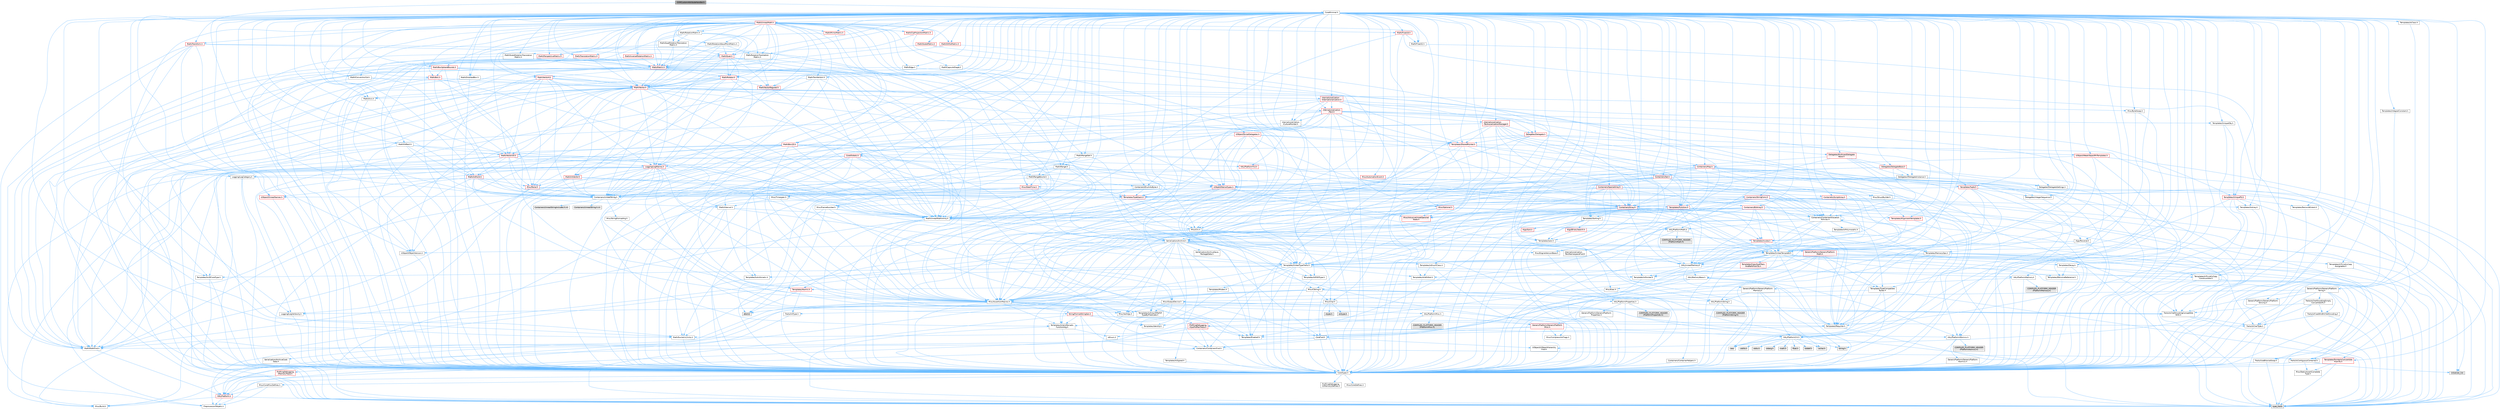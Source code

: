 digraph "VVMCustomAttributeHandler.h"
{
 // INTERACTIVE_SVG=YES
 // LATEX_PDF_SIZE
  bgcolor="transparent";
  edge [fontname=Helvetica,fontsize=10,labelfontname=Helvetica,labelfontsize=10];
  node [fontname=Helvetica,fontsize=10,shape=box,height=0.2,width=0.4];
  Node1 [id="Node000001",label="VVMCustomAttributeHandler.h",height=0.2,width=0.4,color="gray40", fillcolor="grey60", style="filled", fontcolor="black",tooltip=" "];
  Node1 -> Node2 [id="edge1_Node000001_Node000002",color="steelblue1",style="solid",tooltip=" "];
  Node2 [id="Node000002",label="Containers/UnrealString.h",height=0.2,width=0.4,color="grey40", fillcolor="white", style="filled",URL="$d5/dba/UnrealString_8h.html",tooltip=" "];
  Node2 -> Node3 [id="edge2_Node000002_Node000003",color="steelblue1",style="solid",tooltip=" "];
  Node3 [id="Node000003",label="Containers/UnrealStringIncludes.h.inl",height=0.2,width=0.4,color="grey60", fillcolor="#E0E0E0", style="filled",tooltip=" "];
  Node2 -> Node4 [id="edge3_Node000002_Node000004",color="steelblue1",style="solid",tooltip=" "];
  Node4 [id="Node000004",label="Containers/UnrealString.h.inl",height=0.2,width=0.4,color="grey60", fillcolor="#E0E0E0", style="filled",tooltip=" "];
  Node2 -> Node5 [id="edge4_Node000002_Node000005",color="steelblue1",style="solid",tooltip=" "];
  Node5 [id="Node000005",label="Misc/StringFormatArg.h",height=0.2,width=0.4,color="grey40", fillcolor="white", style="filled",URL="$d2/d16/StringFormatArg_8h.html",tooltip=" "];
  Node5 -> Node6 [id="edge5_Node000005_Node000006",color="steelblue1",style="solid",tooltip=" "];
  Node6 [id="Node000006",label="Containers/ContainersFwd.h",height=0.2,width=0.4,color="grey40", fillcolor="white", style="filled",URL="$d4/d0a/ContainersFwd_8h.html",tooltip=" "];
  Node6 -> Node7 [id="edge6_Node000006_Node000007",color="steelblue1",style="solid",tooltip=" "];
  Node7 [id="Node000007",label="HAL/Platform.h",height=0.2,width=0.4,color="red", fillcolor="#FFF0F0", style="filled",URL="$d9/dd0/Platform_8h.html",tooltip=" "];
  Node7 -> Node8 [id="edge7_Node000007_Node000008",color="steelblue1",style="solid",tooltip=" "];
  Node8 [id="Node000008",label="Misc/Build.h",height=0.2,width=0.4,color="grey40", fillcolor="white", style="filled",URL="$d3/dbb/Build_8h.html",tooltip=" "];
  Node7 -> Node10 [id="edge8_Node000007_Node000010",color="steelblue1",style="solid",tooltip=" "];
  Node10 [id="Node000010",label="type_traits",height=0.2,width=0.4,color="grey60", fillcolor="#E0E0E0", style="filled",tooltip=" "];
  Node7 -> Node11 [id="edge9_Node000007_Node000011",color="steelblue1",style="solid",tooltip=" "];
  Node11 [id="Node000011",label="PreprocessorHelpers.h",height=0.2,width=0.4,color="grey40", fillcolor="white", style="filled",URL="$db/ddb/PreprocessorHelpers_8h.html",tooltip=" "];
  Node6 -> Node17 [id="edge10_Node000006_Node000017",color="steelblue1",style="solid",tooltip=" "];
  Node17 [id="Node000017",label="CoreTypes.h",height=0.2,width=0.4,color="grey40", fillcolor="white", style="filled",URL="$dc/dec/CoreTypes_8h.html",tooltip=" "];
  Node17 -> Node7 [id="edge11_Node000017_Node000007",color="steelblue1",style="solid",tooltip=" "];
  Node17 -> Node18 [id="edge12_Node000017_Node000018",color="steelblue1",style="solid",tooltip=" "];
  Node18 [id="Node000018",label="ProfilingDebugging\l/UMemoryDefines.h",height=0.2,width=0.4,color="grey40", fillcolor="white", style="filled",URL="$d2/da2/UMemoryDefines_8h.html",tooltip=" "];
  Node17 -> Node19 [id="edge13_Node000017_Node000019",color="steelblue1",style="solid",tooltip=" "];
  Node19 [id="Node000019",label="Misc/CoreMiscDefines.h",height=0.2,width=0.4,color="grey40", fillcolor="white", style="filled",URL="$da/d38/CoreMiscDefines_8h.html",tooltip=" "];
  Node19 -> Node7 [id="edge14_Node000019_Node000007",color="steelblue1",style="solid",tooltip=" "];
  Node19 -> Node11 [id="edge15_Node000019_Node000011",color="steelblue1",style="solid",tooltip=" "];
  Node17 -> Node20 [id="edge16_Node000017_Node000020",color="steelblue1",style="solid",tooltip=" "];
  Node20 [id="Node000020",label="Misc/CoreDefines.h",height=0.2,width=0.4,color="grey40", fillcolor="white", style="filled",URL="$d3/dd2/CoreDefines_8h.html",tooltip=" "];
  Node6 -> Node21 [id="edge17_Node000006_Node000021",color="steelblue1",style="solid",tooltip=" "];
  Node21 [id="Node000021",label="Traits/IsContiguousContainer.h",height=0.2,width=0.4,color="grey40", fillcolor="white", style="filled",URL="$d5/d3c/IsContiguousContainer_8h.html",tooltip=" "];
  Node21 -> Node17 [id="edge18_Node000021_Node000017",color="steelblue1",style="solid",tooltip=" "];
  Node21 -> Node22 [id="edge19_Node000021_Node000022",color="steelblue1",style="solid",tooltip=" "];
  Node22 [id="Node000022",label="Misc/StaticAssertComplete\lType.h",height=0.2,width=0.4,color="grey40", fillcolor="white", style="filled",URL="$d5/d4e/StaticAssertCompleteType_8h.html",tooltip=" "];
  Node21 -> Node23 [id="edge20_Node000021_Node000023",color="steelblue1",style="solid",tooltip=" "];
  Node23 [id="Node000023",label="initializer_list",height=0.2,width=0.4,color="grey60", fillcolor="#E0E0E0", style="filled",tooltip=" "];
  Node1 -> Node24 [id="edge21_Node000001_Node000024",color="steelblue1",style="solid",tooltip=" "];
  Node24 [id="Node000024",label="CoreMinimal.h",height=0.2,width=0.4,color="grey40", fillcolor="white", style="filled",URL="$d7/d67/CoreMinimal_8h.html",tooltip=" "];
  Node24 -> Node17 [id="edge22_Node000024_Node000017",color="steelblue1",style="solid",tooltip=" "];
  Node24 -> Node25 [id="edge23_Node000024_Node000025",color="steelblue1",style="solid",tooltip=" "];
  Node25 [id="Node000025",label="CoreFwd.h",height=0.2,width=0.4,color="grey40", fillcolor="white", style="filled",URL="$d1/d1e/CoreFwd_8h.html",tooltip=" "];
  Node25 -> Node17 [id="edge24_Node000025_Node000017",color="steelblue1",style="solid",tooltip=" "];
  Node25 -> Node6 [id="edge25_Node000025_Node000006",color="steelblue1",style="solid",tooltip=" "];
  Node25 -> Node26 [id="edge26_Node000025_Node000026",color="steelblue1",style="solid",tooltip=" "];
  Node26 [id="Node000026",label="Math/MathFwd.h",height=0.2,width=0.4,color="grey40", fillcolor="white", style="filled",URL="$d2/d10/MathFwd_8h.html",tooltip=" "];
  Node26 -> Node7 [id="edge27_Node000026_Node000007",color="steelblue1",style="solid",tooltip=" "];
  Node25 -> Node27 [id="edge28_Node000025_Node000027",color="steelblue1",style="solid",tooltip=" "];
  Node27 [id="Node000027",label="UObject/UObjectHierarchy\lFwd.h",height=0.2,width=0.4,color="grey40", fillcolor="white", style="filled",URL="$d3/d13/UObjectHierarchyFwd_8h.html",tooltip=" "];
  Node24 -> Node27 [id="edge29_Node000024_Node000027",color="steelblue1",style="solid",tooltip=" "];
  Node24 -> Node6 [id="edge30_Node000024_Node000006",color="steelblue1",style="solid",tooltip=" "];
  Node24 -> Node28 [id="edge31_Node000024_Node000028",color="steelblue1",style="solid",tooltip=" "];
  Node28 [id="Node000028",label="Misc/VarArgs.h",height=0.2,width=0.4,color="grey40", fillcolor="white", style="filled",URL="$d5/d6f/VarArgs_8h.html",tooltip=" "];
  Node28 -> Node17 [id="edge32_Node000028_Node000017",color="steelblue1",style="solid",tooltip=" "];
  Node24 -> Node29 [id="edge33_Node000024_Node000029",color="steelblue1",style="solid",tooltip=" "];
  Node29 [id="Node000029",label="Logging/LogVerbosity.h",height=0.2,width=0.4,color="grey40", fillcolor="white", style="filled",URL="$d2/d8f/LogVerbosity_8h.html",tooltip=" "];
  Node29 -> Node17 [id="edge34_Node000029_Node000017",color="steelblue1",style="solid",tooltip=" "];
  Node24 -> Node30 [id="edge35_Node000024_Node000030",color="steelblue1",style="solid",tooltip=" "];
  Node30 [id="Node000030",label="Misc/OutputDevice.h",height=0.2,width=0.4,color="grey40", fillcolor="white", style="filled",URL="$d7/d32/OutputDevice_8h.html",tooltip=" "];
  Node30 -> Node25 [id="edge36_Node000030_Node000025",color="steelblue1",style="solid",tooltip=" "];
  Node30 -> Node17 [id="edge37_Node000030_Node000017",color="steelblue1",style="solid",tooltip=" "];
  Node30 -> Node29 [id="edge38_Node000030_Node000029",color="steelblue1",style="solid",tooltip=" "];
  Node30 -> Node28 [id="edge39_Node000030_Node000028",color="steelblue1",style="solid",tooltip=" "];
  Node30 -> Node31 [id="edge40_Node000030_Node000031",color="steelblue1",style="solid",tooltip=" "];
  Node31 [id="Node000031",label="Templates/IsArrayOrRefOf\lTypeByPredicate.h",height=0.2,width=0.4,color="grey40", fillcolor="white", style="filled",URL="$d6/da1/IsArrayOrRefOfTypeByPredicate_8h.html",tooltip=" "];
  Node31 -> Node17 [id="edge41_Node000031_Node000017",color="steelblue1",style="solid",tooltip=" "];
  Node30 -> Node32 [id="edge42_Node000030_Node000032",color="steelblue1",style="solid",tooltip=" "];
  Node32 [id="Node000032",label="Templates/IsValidVariadic\lFunctionArg.h",height=0.2,width=0.4,color="grey40", fillcolor="white", style="filled",URL="$d0/dc8/IsValidVariadicFunctionArg_8h.html",tooltip=" "];
  Node32 -> Node17 [id="edge43_Node000032_Node000017",color="steelblue1",style="solid",tooltip=" "];
  Node32 -> Node33 [id="edge44_Node000032_Node000033",color="steelblue1",style="solid",tooltip=" "];
  Node33 [id="Node000033",label="IsEnum.h",height=0.2,width=0.4,color="grey40", fillcolor="white", style="filled",URL="$d4/de5/IsEnum_8h.html",tooltip=" "];
  Node32 -> Node10 [id="edge45_Node000032_Node000010",color="steelblue1",style="solid",tooltip=" "];
  Node30 -> Node34 [id="edge46_Node000030_Node000034",color="steelblue1",style="solid",tooltip=" "];
  Node34 [id="Node000034",label="Traits/IsCharEncodingCompatible\lWith.h",height=0.2,width=0.4,color="grey40", fillcolor="white", style="filled",URL="$df/dd1/IsCharEncodingCompatibleWith_8h.html",tooltip=" "];
  Node34 -> Node10 [id="edge47_Node000034_Node000010",color="steelblue1",style="solid",tooltip=" "];
  Node34 -> Node35 [id="edge48_Node000034_Node000035",color="steelblue1",style="solid",tooltip=" "];
  Node35 [id="Node000035",label="Traits/IsCharType.h",height=0.2,width=0.4,color="grey40", fillcolor="white", style="filled",URL="$db/d51/IsCharType_8h.html",tooltip=" "];
  Node35 -> Node17 [id="edge49_Node000035_Node000017",color="steelblue1",style="solid",tooltip=" "];
  Node24 -> Node36 [id="edge50_Node000024_Node000036",color="steelblue1",style="solid",tooltip=" "];
  Node36 [id="Node000036",label="HAL/PlatformCrt.h",height=0.2,width=0.4,color="grey40", fillcolor="white", style="filled",URL="$d8/d75/PlatformCrt_8h.html",tooltip=" "];
  Node36 -> Node37 [id="edge51_Node000036_Node000037",color="steelblue1",style="solid",tooltip=" "];
  Node37 [id="Node000037",label="new",height=0.2,width=0.4,color="grey60", fillcolor="#E0E0E0", style="filled",tooltip=" "];
  Node36 -> Node38 [id="edge52_Node000036_Node000038",color="steelblue1",style="solid",tooltip=" "];
  Node38 [id="Node000038",label="wchar.h",height=0.2,width=0.4,color="grey60", fillcolor="#E0E0E0", style="filled",tooltip=" "];
  Node36 -> Node39 [id="edge53_Node000036_Node000039",color="steelblue1",style="solid",tooltip=" "];
  Node39 [id="Node000039",label="stddef.h",height=0.2,width=0.4,color="grey60", fillcolor="#E0E0E0", style="filled",tooltip=" "];
  Node36 -> Node40 [id="edge54_Node000036_Node000040",color="steelblue1",style="solid",tooltip=" "];
  Node40 [id="Node000040",label="stdlib.h",height=0.2,width=0.4,color="grey60", fillcolor="#E0E0E0", style="filled",tooltip=" "];
  Node36 -> Node41 [id="edge55_Node000036_Node000041",color="steelblue1",style="solid",tooltip=" "];
  Node41 [id="Node000041",label="stdio.h",height=0.2,width=0.4,color="grey60", fillcolor="#E0E0E0", style="filled",tooltip=" "];
  Node36 -> Node42 [id="edge56_Node000036_Node000042",color="steelblue1",style="solid",tooltip=" "];
  Node42 [id="Node000042",label="stdarg.h",height=0.2,width=0.4,color="grey60", fillcolor="#E0E0E0", style="filled",tooltip=" "];
  Node36 -> Node43 [id="edge57_Node000036_Node000043",color="steelblue1",style="solid",tooltip=" "];
  Node43 [id="Node000043",label="math.h",height=0.2,width=0.4,color="grey60", fillcolor="#E0E0E0", style="filled",tooltip=" "];
  Node36 -> Node44 [id="edge58_Node000036_Node000044",color="steelblue1",style="solid",tooltip=" "];
  Node44 [id="Node000044",label="float.h",height=0.2,width=0.4,color="grey60", fillcolor="#E0E0E0", style="filled",tooltip=" "];
  Node36 -> Node45 [id="edge59_Node000036_Node000045",color="steelblue1",style="solid",tooltip=" "];
  Node45 [id="Node000045",label="string.h",height=0.2,width=0.4,color="grey60", fillcolor="#E0E0E0", style="filled",tooltip=" "];
  Node24 -> Node46 [id="edge60_Node000024_Node000046",color="steelblue1",style="solid",tooltip=" "];
  Node46 [id="Node000046",label="HAL/PlatformMisc.h",height=0.2,width=0.4,color="grey40", fillcolor="white", style="filled",URL="$d0/df5/PlatformMisc_8h.html",tooltip=" "];
  Node46 -> Node17 [id="edge61_Node000046_Node000017",color="steelblue1",style="solid",tooltip=" "];
  Node46 -> Node47 [id="edge62_Node000046_Node000047",color="steelblue1",style="solid",tooltip=" "];
  Node47 [id="Node000047",label="GenericPlatform/GenericPlatform\lMisc.h",height=0.2,width=0.4,color="red", fillcolor="#FFF0F0", style="filled",URL="$db/d9a/GenericPlatformMisc_8h.html",tooltip=" "];
  Node47 -> Node25 [id="edge63_Node000047_Node000025",color="steelblue1",style="solid",tooltip=" "];
  Node47 -> Node17 [id="edge64_Node000047_Node000017",color="steelblue1",style="solid",tooltip=" "];
  Node47 -> Node36 [id="edge65_Node000047_Node000036",color="steelblue1",style="solid",tooltip=" "];
  Node47 -> Node51 [id="edge66_Node000047_Node000051",color="steelblue1",style="solid",tooltip=" "];
  Node51 [id="Node000051",label="Math/NumericLimits.h",height=0.2,width=0.4,color="grey40", fillcolor="white", style="filled",URL="$df/d1b/NumericLimits_8h.html",tooltip=" "];
  Node51 -> Node17 [id="edge67_Node000051_Node000017",color="steelblue1",style="solid",tooltip=" "];
  Node47 -> Node52 [id="edge68_Node000047_Node000052",color="steelblue1",style="solid",tooltip=" "];
  Node52 [id="Node000052",label="Misc/CompressionFlags.h",height=0.2,width=0.4,color="grey40", fillcolor="white", style="filled",URL="$d9/d76/CompressionFlags_8h.html",tooltip=" "];
  Node46 -> Node56 [id="edge69_Node000046_Node000056",color="steelblue1",style="solid",tooltip=" "];
  Node56 [id="Node000056",label="COMPILED_PLATFORM_HEADER\l(PlatformMisc.h)",height=0.2,width=0.4,color="grey60", fillcolor="#E0E0E0", style="filled",tooltip=" "];
  Node46 -> Node57 [id="edge70_Node000046_Node000057",color="steelblue1",style="solid",tooltip=" "];
  Node57 [id="Node000057",label="ProfilingDebugging\l/CpuProfilerTrace.h",height=0.2,width=0.4,color="red", fillcolor="#FFF0F0", style="filled",URL="$da/dcb/CpuProfilerTrace_8h.html",tooltip=" "];
  Node57 -> Node17 [id="edge71_Node000057_Node000017",color="steelblue1",style="solid",tooltip=" "];
  Node57 -> Node6 [id="edge72_Node000057_Node000006",color="steelblue1",style="solid",tooltip=" "];
  Node57 -> Node58 [id="edge73_Node000057_Node000058",color="steelblue1",style="solid",tooltip=" "];
  Node58 [id="Node000058",label="HAL/PlatformAtomics.h",height=0.2,width=0.4,color="grey40", fillcolor="white", style="filled",URL="$d3/d36/PlatformAtomics_8h.html",tooltip=" "];
  Node58 -> Node17 [id="edge74_Node000058_Node000017",color="steelblue1",style="solid",tooltip=" "];
  Node58 -> Node59 [id="edge75_Node000058_Node000059",color="steelblue1",style="solid",tooltip=" "];
  Node59 [id="Node000059",label="GenericPlatform/GenericPlatform\lAtomics.h",height=0.2,width=0.4,color="grey40", fillcolor="white", style="filled",URL="$da/d72/GenericPlatformAtomics_8h.html",tooltip=" "];
  Node59 -> Node17 [id="edge76_Node000059_Node000017",color="steelblue1",style="solid",tooltip=" "];
  Node58 -> Node60 [id="edge77_Node000058_Node000060",color="steelblue1",style="solid",tooltip=" "];
  Node60 [id="Node000060",label="COMPILED_PLATFORM_HEADER\l(PlatformAtomics.h)",height=0.2,width=0.4,color="grey60", fillcolor="#E0E0E0", style="filled",tooltip=" "];
  Node57 -> Node11 [id="edge78_Node000057_Node000011",color="steelblue1",style="solid",tooltip=" "];
  Node57 -> Node8 [id="edge79_Node000057_Node000008",color="steelblue1",style="solid",tooltip=" "];
  Node24 -> Node65 [id="edge80_Node000024_Node000065",color="steelblue1",style="solid",tooltip=" "];
  Node65 [id="Node000065",label="Misc/AssertionMacros.h",height=0.2,width=0.4,color="grey40", fillcolor="white", style="filled",URL="$d0/dfa/AssertionMacros_8h.html",tooltip=" "];
  Node65 -> Node17 [id="edge81_Node000065_Node000017",color="steelblue1",style="solid",tooltip=" "];
  Node65 -> Node7 [id="edge82_Node000065_Node000007",color="steelblue1",style="solid",tooltip=" "];
  Node65 -> Node46 [id="edge83_Node000065_Node000046",color="steelblue1",style="solid",tooltip=" "];
  Node65 -> Node11 [id="edge84_Node000065_Node000011",color="steelblue1",style="solid",tooltip=" "];
  Node65 -> Node66 [id="edge85_Node000065_Node000066",color="steelblue1",style="solid",tooltip=" "];
  Node66 [id="Node000066",label="Templates/EnableIf.h",height=0.2,width=0.4,color="grey40", fillcolor="white", style="filled",URL="$d7/d60/EnableIf_8h.html",tooltip=" "];
  Node66 -> Node17 [id="edge86_Node000066_Node000017",color="steelblue1",style="solid",tooltip=" "];
  Node65 -> Node31 [id="edge87_Node000065_Node000031",color="steelblue1",style="solid",tooltip=" "];
  Node65 -> Node32 [id="edge88_Node000065_Node000032",color="steelblue1",style="solid",tooltip=" "];
  Node65 -> Node34 [id="edge89_Node000065_Node000034",color="steelblue1",style="solid",tooltip=" "];
  Node65 -> Node28 [id="edge90_Node000065_Node000028",color="steelblue1",style="solid",tooltip=" "];
  Node65 -> Node67 [id="edge91_Node000065_Node000067",color="steelblue1",style="solid",tooltip=" "];
  Node67 [id="Node000067",label="String/FormatStringSan.h",height=0.2,width=0.4,color="red", fillcolor="#FFF0F0", style="filled",URL="$d3/d8b/FormatStringSan_8h.html",tooltip=" "];
  Node67 -> Node10 [id="edge92_Node000067_Node000010",color="steelblue1",style="solid",tooltip=" "];
  Node67 -> Node17 [id="edge93_Node000067_Node000017",color="steelblue1",style="solid",tooltip=" "];
  Node67 -> Node68 [id="edge94_Node000067_Node000068",color="steelblue1",style="solid",tooltip=" "];
  Node68 [id="Node000068",label="Templates/Requires.h",height=0.2,width=0.4,color="grey40", fillcolor="white", style="filled",URL="$dc/d96/Requires_8h.html",tooltip=" "];
  Node68 -> Node66 [id="edge95_Node000068_Node000066",color="steelblue1",style="solid",tooltip=" "];
  Node68 -> Node10 [id="edge96_Node000068_Node000010",color="steelblue1",style="solid",tooltip=" "];
  Node67 -> Node69 [id="edge97_Node000067_Node000069",color="steelblue1",style="solid",tooltip=" "];
  Node69 [id="Node000069",label="Templates/Identity.h",height=0.2,width=0.4,color="grey40", fillcolor="white", style="filled",URL="$d0/dd5/Identity_8h.html",tooltip=" "];
  Node67 -> Node32 [id="edge98_Node000067_Node000032",color="steelblue1",style="solid",tooltip=" "];
  Node67 -> Node35 [id="edge99_Node000067_Node000035",color="steelblue1",style="solid",tooltip=" "];
  Node67 -> Node6 [id="edge100_Node000067_Node000006",color="steelblue1",style="solid",tooltip=" "];
  Node65 -> Node73 [id="edge101_Node000065_Node000073",color="steelblue1",style="solid",tooltip=" "];
  Node73 [id="Node000073",label="atomic",height=0.2,width=0.4,color="grey60", fillcolor="#E0E0E0", style="filled",tooltip=" "];
  Node24 -> Node74 [id="edge102_Node000024_Node000074",color="steelblue1",style="solid",tooltip=" "];
  Node74 [id="Node000074",label="Templates/IsPointer.h",height=0.2,width=0.4,color="grey40", fillcolor="white", style="filled",URL="$d7/d05/IsPointer_8h.html",tooltip=" "];
  Node74 -> Node17 [id="edge103_Node000074_Node000017",color="steelblue1",style="solid",tooltip=" "];
  Node24 -> Node75 [id="edge104_Node000024_Node000075",color="steelblue1",style="solid",tooltip=" "];
  Node75 [id="Node000075",label="HAL/PlatformMemory.h",height=0.2,width=0.4,color="grey40", fillcolor="white", style="filled",URL="$de/d68/PlatformMemory_8h.html",tooltip=" "];
  Node75 -> Node17 [id="edge105_Node000075_Node000017",color="steelblue1",style="solid",tooltip=" "];
  Node75 -> Node76 [id="edge106_Node000075_Node000076",color="steelblue1",style="solid",tooltip=" "];
  Node76 [id="Node000076",label="GenericPlatform/GenericPlatform\lMemory.h",height=0.2,width=0.4,color="grey40", fillcolor="white", style="filled",URL="$dd/d22/GenericPlatformMemory_8h.html",tooltip=" "];
  Node76 -> Node25 [id="edge107_Node000076_Node000025",color="steelblue1",style="solid",tooltip=" "];
  Node76 -> Node17 [id="edge108_Node000076_Node000017",color="steelblue1",style="solid",tooltip=" "];
  Node76 -> Node77 [id="edge109_Node000076_Node000077",color="steelblue1",style="solid",tooltip=" "];
  Node77 [id="Node000077",label="HAL/PlatformString.h",height=0.2,width=0.4,color="grey40", fillcolor="white", style="filled",URL="$db/db5/PlatformString_8h.html",tooltip=" "];
  Node77 -> Node17 [id="edge110_Node000077_Node000017",color="steelblue1",style="solid",tooltip=" "];
  Node77 -> Node78 [id="edge111_Node000077_Node000078",color="steelblue1",style="solid",tooltip=" "];
  Node78 [id="Node000078",label="COMPILED_PLATFORM_HEADER\l(PlatformString.h)",height=0.2,width=0.4,color="grey60", fillcolor="#E0E0E0", style="filled",tooltip=" "];
  Node76 -> Node45 [id="edge112_Node000076_Node000045",color="steelblue1",style="solid",tooltip=" "];
  Node76 -> Node38 [id="edge113_Node000076_Node000038",color="steelblue1",style="solid",tooltip=" "];
  Node75 -> Node79 [id="edge114_Node000075_Node000079",color="steelblue1",style="solid",tooltip=" "];
  Node79 [id="Node000079",label="COMPILED_PLATFORM_HEADER\l(PlatformMemory.h)",height=0.2,width=0.4,color="grey60", fillcolor="#E0E0E0", style="filled",tooltip=" "];
  Node24 -> Node58 [id="edge115_Node000024_Node000058",color="steelblue1",style="solid",tooltip=" "];
  Node24 -> Node80 [id="edge116_Node000024_Node000080",color="steelblue1",style="solid",tooltip=" "];
  Node80 [id="Node000080",label="Misc/Exec.h",height=0.2,width=0.4,color="grey40", fillcolor="white", style="filled",URL="$de/ddb/Exec_8h.html",tooltip=" "];
  Node80 -> Node17 [id="edge117_Node000080_Node000017",color="steelblue1",style="solid",tooltip=" "];
  Node80 -> Node65 [id="edge118_Node000080_Node000065",color="steelblue1",style="solid",tooltip=" "];
  Node24 -> Node81 [id="edge119_Node000024_Node000081",color="steelblue1",style="solid",tooltip=" "];
  Node81 [id="Node000081",label="HAL/MemoryBase.h",height=0.2,width=0.4,color="grey40", fillcolor="white", style="filled",URL="$d6/d9f/MemoryBase_8h.html",tooltip=" "];
  Node81 -> Node17 [id="edge120_Node000081_Node000017",color="steelblue1",style="solid",tooltip=" "];
  Node81 -> Node58 [id="edge121_Node000081_Node000058",color="steelblue1",style="solid",tooltip=" "];
  Node81 -> Node36 [id="edge122_Node000081_Node000036",color="steelblue1",style="solid",tooltip=" "];
  Node81 -> Node80 [id="edge123_Node000081_Node000080",color="steelblue1",style="solid",tooltip=" "];
  Node81 -> Node30 [id="edge124_Node000081_Node000030",color="steelblue1",style="solid",tooltip=" "];
  Node81 -> Node82 [id="edge125_Node000081_Node000082",color="steelblue1",style="solid",tooltip=" "];
  Node82 [id="Node000082",label="Templates/Atomic.h",height=0.2,width=0.4,color="red", fillcolor="#FFF0F0", style="filled",URL="$d3/d91/Atomic_8h.html",tooltip=" "];
  Node82 -> Node90 [id="edge126_Node000082_Node000090",color="steelblue1",style="solid",tooltip=" "];
  Node90 [id="Node000090",label="Traits/IntType.h",height=0.2,width=0.4,color="grey40", fillcolor="white", style="filled",URL="$d7/deb/IntType_8h.html",tooltip=" "];
  Node90 -> Node7 [id="edge127_Node000090_Node000007",color="steelblue1",style="solid",tooltip=" "];
  Node82 -> Node73 [id="edge128_Node000082_Node000073",color="steelblue1",style="solid",tooltip=" "];
  Node24 -> Node91 [id="edge129_Node000024_Node000091",color="steelblue1",style="solid",tooltip=" "];
  Node91 [id="Node000091",label="HAL/UnrealMemory.h",height=0.2,width=0.4,color="grey40", fillcolor="white", style="filled",URL="$d9/d96/UnrealMemory_8h.html",tooltip=" "];
  Node91 -> Node17 [id="edge130_Node000091_Node000017",color="steelblue1",style="solid",tooltip=" "];
  Node91 -> Node76 [id="edge131_Node000091_Node000076",color="steelblue1",style="solid",tooltip=" "];
  Node91 -> Node81 [id="edge132_Node000091_Node000081",color="steelblue1",style="solid",tooltip=" "];
  Node91 -> Node75 [id="edge133_Node000091_Node000075",color="steelblue1",style="solid",tooltip=" "];
  Node91 -> Node92 [id="edge134_Node000091_Node000092",color="steelblue1",style="solid",tooltip=" "];
  Node92 [id="Node000092",label="ProfilingDebugging\l/MemoryTrace.h",height=0.2,width=0.4,color="red", fillcolor="#FFF0F0", style="filled",URL="$da/dd7/MemoryTrace_8h.html",tooltip=" "];
  Node92 -> Node7 [id="edge135_Node000092_Node000007",color="steelblue1",style="solid",tooltip=" "];
  Node91 -> Node74 [id="edge136_Node000091_Node000074",color="steelblue1",style="solid",tooltip=" "];
  Node24 -> Node93 [id="edge137_Node000024_Node000093",color="steelblue1",style="solid",tooltip=" "];
  Node93 [id="Node000093",label="Templates/IsArithmetic.h",height=0.2,width=0.4,color="grey40", fillcolor="white", style="filled",URL="$d2/d5d/IsArithmetic_8h.html",tooltip=" "];
  Node93 -> Node17 [id="edge138_Node000093_Node000017",color="steelblue1",style="solid",tooltip=" "];
  Node24 -> Node87 [id="edge139_Node000024_Node000087",color="steelblue1",style="solid",tooltip=" "];
  Node87 [id="Node000087",label="Templates/AndOrNot.h",height=0.2,width=0.4,color="grey40", fillcolor="white", style="filled",URL="$db/d0a/AndOrNot_8h.html",tooltip=" "];
  Node87 -> Node17 [id="edge140_Node000087_Node000017",color="steelblue1",style="solid",tooltip=" "];
  Node24 -> Node94 [id="edge141_Node000024_Node000094",color="steelblue1",style="solid",tooltip=" "];
  Node94 [id="Node000094",label="Templates/IsPODType.h",height=0.2,width=0.4,color="grey40", fillcolor="white", style="filled",URL="$d7/db1/IsPODType_8h.html",tooltip=" "];
  Node94 -> Node17 [id="edge142_Node000094_Node000017",color="steelblue1",style="solid",tooltip=" "];
  Node24 -> Node95 [id="edge143_Node000024_Node000095",color="steelblue1",style="solid",tooltip=" "];
  Node95 [id="Node000095",label="Templates/IsUECoreType.h",height=0.2,width=0.4,color="grey40", fillcolor="white", style="filled",URL="$d1/db8/IsUECoreType_8h.html",tooltip=" "];
  Node95 -> Node17 [id="edge144_Node000095_Node000017",color="steelblue1",style="solid",tooltip=" "];
  Node95 -> Node10 [id="edge145_Node000095_Node000010",color="steelblue1",style="solid",tooltip=" "];
  Node24 -> Node88 [id="edge146_Node000024_Node000088",color="steelblue1",style="solid",tooltip=" "];
  Node88 [id="Node000088",label="Templates/IsTriviallyCopy\lConstructible.h",height=0.2,width=0.4,color="grey40", fillcolor="white", style="filled",URL="$d3/d78/IsTriviallyCopyConstructible_8h.html",tooltip=" "];
  Node88 -> Node17 [id="edge147_Node000088_Node000017",color="steelblue1",style="solid",tooltip=" "];
  Node88 -> Node10 [id="edge148_Node000088_Node000010",color="steelblue1",style="solid",tooltip=" "];
  Node24 -> Node96 [id="edge149_Node000024_Node000096",color="steelblue1",style="solid",tooltip=" "];
  Node96 [id="Node000096",label="Templates/UnrealTypeTraits.h",height=0.2,width=0.4,color="grey40", fillcolor="white", style="filled",URL="$d2/d2d/UnrealTypeTraits_8h.html",tooltip=" "];
  Node96 -> Node17 [id="edge150_Node000096_Node000017",color="steelblue1",style="solid",tooltip=" "];
  Node96 -> Node74 [id="edge151_Node000096_Node000074",color="steelblue1",style="solid",tooltip=" "];
  Node96 -> Node65 [id="edge152_Node000096_Node000065",color="steelblue1",style="solid",tooltip=" "];
  Node96 -> Node87 [id="edge153_Node000096_Node000087",color="steelblue1",style="solid",tooltip=" "];
  Node96 -> Node66 [id="edge154_Node000096_Node000066",color="steelblue1",style="solid",tooltip=" "];
  Node96 -> Node93 [id="edge155_Node000096_Node000093",color="steelblue1",style="solid",tooltip=" "];
  Node96 -> Node33 [id="edge156_Node000096_Node000033",color="steelblue1",style="solid",tooltip=" "];
  Node96 -> Node97 [id="edge157_Node000096_Node000097",color="steelblue1",style="solid",tooltip=" "];
  Node97 [id="Node000097",label="Templates/Models.h",height=0.2,width=0.4,color="grey40", fillcolor="white", style="filled",URL="$d3/d0c/Models_8h.html",tooltip=" "];
  Node97 -> Node69 [id="edge158_Node000097_Node000069",color="steelblue1",style="solid",tooltip=" "];
  Node96 -> Node94 [id="edge159_Node000096_Node000094",color="steelblue1",style="solid",tooltip=" "];
  Node96 -> Node95 [id="edge160_Node000096_Node000095",color="steelblue1",style="solid",tooltip=" "];
  Node96 -> Node88 [id="edge161_Node000096_Node000088",color="steelblue1",style="solid",tooltip=" "];
  Node24 -> Node66 [id="edge162_Node000024_Node000066",color="steelblue1",style="solid",tooltip=" "];
  Node24 -> Node98 [id="edge163_Node000024_Node000098",color="steelblue1",style="solid",tooltip=" "];
  Node98 [id="Node000098",label="Templates/RemoveReference.h",height=0.2,width=0.4,color="grey40", fillcolor="white", style="filled",URL="$da/dbe/RemoveReference_8h.html",tooltip=" "];
  Node98 -> Node17 [id="edge164_Node000098_Node000017",color="steelblue1",style="solid",tooltip=" "];
  Node24 -> Node99 [id="edge165_Node000024_Node000099",color="steelblue1",style="solid",tooltip=" "];
  Node99 [id="Node000099",label="Templates/IntegralConstant.h",height=0.2,width=0.4,color="grey40", fillcolor="white", style="filled",URL="$db/d1b/IntegralConstant_8h.html",tooltip=" "];
  Node99 -> Node17 [id="edge166_Node000099_Node000017",color="steelblue1",style="solid",tooltip=" "];
  Node24 -> Node100 [id="edge167_Node000024_Node000100",color="steelblue1",style="solid",tooltip=" "];
  Node100 [id="Node000100",label="Templates/IsClass.h",height=0.2,width=0.4,color="grey40", fillcolor="white", style="filled",URL="$db/dcb/IsClass_8h.html",tooltip=" "];
  Node100 -> Node17 [id="edge168_Node000100_Node000017",color="steelblue1",style="solid",tooltip=" "];
  Node24 -> Node101 [id="edge169_Node000024_Node000101",color="steelblue1",style="solid",tooltip=" "];
  Node101 [id="Node000101",label="Templates/TypeCompatible\lBytes.h",height=0.2,width=0.4,color="grey40", fillcolor="white", style="filled",URL="$df/d0a/TypeCompatibleBytes_8h.html",tooltip=" "];
  Node101 -> Node17 [id="edge170_Node000101_Node000017",color="steelblue1",style="solid",tooltip=" "];
  Node101 -> Node45 [id="edge171_Node000101_Node000045",color="steelblue1",style="solid",tooltip=" "];
  Node101 -> Node37 [id="edge172_Node000101_Node000037",color="steelblue1",style="solid",tooltip=" "];
  Node101 -> Node10 [id="edge173_Node000101_Node000010",color="steelblue1",style="solid",tooltip=" "];
  Node24 -> Node21 [id="edge174_Node000024_Node000021",color="steelblue1",style="solid",tooltip=" "];
  Node24 -> Node102 [id="edge175_Node000024_Node000102",color="steelblue1",style="solid",tooltip=" "];
  Node102 [id="Node000102",label="Templates/UnrealTemplate.h",height=0.2,width=0.4,color="grey40", fillcolor="white", style="filled",URL="$d4/d24/UnrealTemplate_8h.html",tooltip=" "];
  Node102 -> Node17 [id="edge176_Node000102_Node000017",color="steelblue1",style="solid",tooltip=" "];
  Node102 -> Node74 [id="edge177_Node000102_Node000074",color="steelblue1",style="solid",tooltip=" "];
  Node102 -> Node91 [id="edge178_Node000102_Node000091",color="steelblue1",style="solid",tooltip=" "];
  Node102 -> Node103 [id="edge179_Node000102_Node000103",color="steelblue1",style="solid",tooltip=" "];
  Node103 [id="Node000103",label="Templates/CopyQualifiers\lAndRefsFromTo.h",height=0.2,width=0.4,color="red", fillcolor="#FFF0F0", style="filled",URL="$d3/db3/CopyQualifiersAndRefsFromTo_8h.html",tooltip=" "];
  Node102 -> Node96 [id="edge180_Node000102_Node000096",color="steelblue1",style="solid",tooltip=" "];
  Node102 -> Node98 [id="edge181_Node000102_Node000098",color="steelblue1",style="solid",tooltip=" "];
  Node102 -> Node68 [id="edge182_Node000102_Node000068",color="steelblue1",style="solid",tooltip=" "];
  Node102 -> Node101 [id="edge183_Node000102_Node000101",color="steelblue1",style="solid",tooltip=" "];
  Node102 -> Node69 [id="edge184_Node000102_Node000069",color="steelblue1",style="solid",tooltip=" "];
  Node102 -> Node21 [id="edge185_Node000102_Node000021",color="steelblue1",style="solid",tooltip=" "];
  Node102 -> Node105 [id="edge186_Node000102_Node000105",color="steelblue1",style="solid",tooltip=" "];
  Node105 [id="Node000105",label="Traits/UseBitwiseSwap.h",height=0.2,width=0.4,color="grey40", fillcolor="white", style="filled",URL="$db/df3/UseBitwiseSwap_8h.html",tooltip=" "];
  Node105 -> Node17 [id="edge187_Node000105_Node000017",color="steelblue1",style="solid",tooltip=" "];
  Node105 -> Node10 [id="edge188_Node000105_Node000010",color="steelblue1",style="solid",tooltip=" "];
  Node102 -> Node10 [id="edge189_Node000102_Node000010",color="steelblue1",style="solid",tooltip=" "];
  Node24 -> Node51 [id="edge190_Node000024_Node000051",color="steelblue1",style="solid",tooltip=" "];
  Node24 -> Node106 [id="edge191_Node000024_Node000106",color="steelblue1",style="solid",tooltip=" "];
  Node106 [id="Node000106",label="HAL/PlatformMath.h",height=0.2,width=0.4,color="grey40", fillcolor="white", style="filled",URL="$dc/d53/PlatformMath_8h.html",tooltip=" "];
  Node106 -> Node17 [id="edge192_Node000106_Node000017",color="steelblue1",style="solid",tooltip=" "];
  Node106 -> Node107 [id="edge193_Node000106_Node000107",color="steelblue1",style="solid",tooltip=" "];
  Node107 [id="Node000107",label="GenericPlatform/GenericPlatform\lMath.h",height=0.2,width=0.4,color="red", fillcolor="#FFF0F0", style="filled",URL="$d5/d79/GenericPlatformMath_8h.html",tooltip=" "];
  Node107 -> Node17 [id="edge194_Node000107_Node000017",color="steelblue1",style="solid",tooltip=" "];
  Node107 -> Node6 [id="edge195_Node000107_Node000006",color="steelblue1",style="solid",tooltip=" "];
  Node107 -> Node36 [id="edge196_Node000107_Node000036",color="steelblue1",style="solid",tooltip=" "];
  Node107 -> Node87 [id="edge197_Node000107_Node000087",color="steelblue1",style="solid",tooltip=" "];
  Node107 -> Node108 [id="edge198_Node000107_Node000108",color="steelblue1",style="solid",tooltip=" "];
  Node108 [id="Node000108",label="Templates/Decay.h",height=0.2,width=0.4,color="grey40", fillcolor="white", style="filled",URL="$dd/d0f/Decay_8h.html",tooltip=" "];
  Node108 -> Node17 [id="edge199_Node000108_Node000017",color="steelblue1",style="solid",tooltip=" "];
  Node108 -> Node98 [id="edge200_Node000108_Node000098",color="steelblue1",style="solid",tooltip=" "];
  Node108 -> Node10 [id="edge201_Node000108_Node000010",color="steelblue1",style="solid",tooltip=" "];
  Node107 -> Node96 [id="edge202_Node000107_Node000096",color="steelblue1",style="solid",tooltip=" "];
  Node107 -> Node68 [id="edge203_Node000107_Node000068",color="steelblue1",style="solid",tooltip=" "];
  Node107 -> Node101 [id="edge204_Node000107_Node000101",color="steelblue1",style="solid",tooltip=" "];
  Node107 -> Node10 [id="edge205_Node000107_Node000010",color="steelblue1",style="solid",tooltip=" "];
  Node106 -> Node113 [id="edge206_Node000106_Node000113",color="steelblue1",style="solid",tooltip=" "];
  Node113 [id="Node000113",label="COMPILED_PLATFORM_HEADER\l(PlatformMath.h)",height=0.2,width=0.4,color="grey60", fillcolor="#E0E0E0", style="filled",tooltip=" "];
  Node24 -> Node89 [id="edge207_Node000024_Node000089",color="steelblue1",style="solid",tooltip=" "];
  Node89 [id="Node000089",label="Templates/IsTriviallyCopy\lAssignable.h",height=0.2,width=0.4,color="grey40", fillcolor="white", style="filled",URL="$d2/df2/IsTriviallyCopyAssignable_8h.html",tooltip=" "];
  Node89 -> Node17 [id="edge208_Node000089_Node000017",color="steelblue1",style="solid",tooltip=" "];
  Node89 -> Node10 [id="edge209_Node000089_Node000010",color="steelblue1",style="solid",tooltip=" "];
  Node24 -> Node114 [id="edge210_Node000024_Node000114",color="steelblue1",style="solid",tooltip=" "];
  Node114 [id="Node000114",label="Templates/MemoryOps.h",height=0.2,width=0.4,color="grey40", fillcolor="white", style="filled",URL="$db/dea/MemoryOps_8h.html",tooltip=" "];
  Node114 -> Node17 [id="edge211_Node000114_Node000017",color="steelblue1",style="solid",tooltip=" "];
  Node114 -> Node91 [id="edge212_Node000114_Node000091",color="steelblue1",style="solid",tooltip=" "];
  Node114 -> Node89 [id="edge213_Node000114_Node000089",color="steelblue1",style="solid",tooltip=" "];
  Node114 -> Node88 [id="edge214_Node000114_Node000088",color="steelblue1",style="solid",tooltip=" "];
  Node114 -> Node68 [id="edge215_Node000114_Node000068",color="steelblue1",style="solid",tooltip=" "];
  Node114 -> Node96 [id="edge216_Node000114_Node000096",color="steelblue1",style="solid",tooltip=" "];
  Node114 -> Node105 [id="edge217_Node000114_Node000105",color="steelblue1",style="solid",tooltip=" "];
  Node114 -> Node37 [id="edge218_Node000114_Node000037",color="steelblue1",style="solid",tooltip=" "];
  Node114 -> Node10 [id="edge219_Node000114_Node000010",color="steelblue1",style="solid",tooltip=" "];
  Node24 -> Node115 [id="edge220_Node000024_Node000115",color="steelblue1",style="solid",tooltip=" "];
  Node115 [id="Node000115",label="Containers/ContainerAllocation\lPolicies.h",height=0.2,width=0.4,color="grey40", fillcolor="white", style="filled",URL="$d7/dff/ContainerAllocationPolicies_8h.html",tooltip=" "];
  Node115 -> Node17 [id="edge221_Node000115_Node000017",color="steelblue1",style="solid",tooltip=" "];
  Node115 -> Node116 [id="edge222_Node000115_Node000116",color="steelblue1",style="solid",tooltip=" "];
  Node116 [id="Node000116",label="Containers/ContainerHelpers.h",height=0.2,width=0.4,color="grey40", fillcolor="white", style="filled",URL="$d7/d33/ContainerHelpers_8h.html",tooltip=" "];
  Node116 -> Node17 [id="edge223_Node000116_Node000017",color="steelblue1",style="solid",tooltip=" "];
  Node115 -> Node115 [id="edge224_Node000115_Node000115",color="steelblue1",style="solid",tooltip=" "];
  Node115 -> Node106 [id="edge225_Node000115_Node000106",color="steelblue1",style="solid",tooltip=" "];
  Node115 -> Node91 [id="edge226_Node000115_Node000091",color="steelblue1",style="solid",tooltip=" "];
  Node115 -> Node51 [id="edge227_Node000115_Node000051",color="steelblue1",style="solid",tooltip=" "];
  Node115 -> Node65 [id="edge228_Node000115_Node000065",color="steelblue1",style="solid",tooltip=" "];
  Node115 -> Node117 [id="edge229_Node000115_Node000117",color="steelblue1",style="solid",tooltip=" "];
  Node117 [id="Node000117",label="Templates/IsPolymorphic.h",height=0.2,width=0.4,color="grey40", fillcolor="white", style="filled",URL="$dc/d20/IsPolymorphic_8h.html",tooltip=" "];
  Node115 -> Node114 [id="edge230_Node000115_Node000114",color="steelblue1",style="solid",tooltip=" "];
  Node115 -> Node101 [id="edge231_Node000115_Node000101",color="steelblue1",style="solid",tooltip=" "];
  Node115 -> Node10 [id="edge232_Node000115_Node000010",color="steelblue1",style="solid",tooltip=" "];
  Node24 -> Node118 [id="edge233_Node000024_Node000118",color="steelblue1",style="solid",tooltip=" "];
  Node118 [id="Node000118",label="Templates/IsEnumClass.h",height=0.2,width=0.4,color="grey40", fillcolor="white", style="filled",URL="$d7/d15/IsEnumClass_8h.html",tooltip=" "];
  Node118 -> Node17 [id="edge234_Node000118_Node000017",color="steelblue1",style="solid",tooltip=" "];
  Node118 -> Node87 [id="edge235_Node000118_Node000087",color="steelblue1",style="solid",tooltip=" "];
  Node24 -> Node119 [id="edge236_Node000024_Node000119",color="steelblue1",style="solid",tooltip=" "];
  Node119 [id="Node000119",label="HAL/PlatformProperties.h",height=0.2,width=0.4,color="grey40", fillcolor="white", style="filled",URL="$d9/db0/PlatformProperties_8h.html",tooltip=" "];
  Node119 -> Node17 [id="edge237_Node000119_Node000017",color="steelblue1",style="solid",tooltip=" "];
  Node119 -> Node120 [id="edge238_Node000119_Node000120",color="steelblue1",style="solid",tooltip=" "];
  Node120 [id="Node000120",label="GenericPlatform/GenericPlatform\lProperties.h",height=0.2,width=0.4,color="grey40", fillcolor="white", style="filled",URL="$d2/dcd/GenericPlatformProperties_8h.html",tooltip=" "];
  Node120 -> Node17 [id="edge239_Node000120_Node000017",color="steelblue1",style="solid",tooltip=" "];
  Node120 -> Node47 [id="edge240_Node000120_Node000047",color="steelblue1",style="solid",tooltip=" "];
  Node119 -> Node121 [id="edge241_Node000119_Node000121",color="steelblue1",style="solid",tooltip=" "];
  Node121 [id="Node000121",label="COMPILED_PLATFORM_HEADER\l(PlatformProperties.h)",height=0.2,width=0.4,color="grey60", fillcolor="#E0E0E0", style="filled",tooltip=" "];
  Node24 -> Node122 [id="edge242_Node000024_Node000122",color="steelblue1",style="solid",tooltip=" "];
  Node122 [id="Node000122",label="Misc/EngineVersionBase.h",height=0.2,width=0.4,color="grey40", fillcolor="white", style="filled",URL="$d5/d2b/EngineVersionBase_8h.html",tooltip=" "];
  Node122 -> Node17 [id="edge243_Node000122_Node000017",color="steelblue1",style="solid",tooltip=" "];
  Node24 -> Node123 [id="edge244_Node000024_Node000123",color="steelblue1",style="solid",tooltip=" "];
  Node123 [id="Node000123",label="Internationalization\l/TextNamespaceFwd.h",height=0.2,width=0.4,color="grey40", fillcolor="white", style="filled",URL="$d8/d97/TextNamespaceFwd_8h.html",tooltip=" "];
  Node123 -> Node17 [id="edge245_Node000123_Node000017",color="steelblue1",style="solid",tooltip=" "];
  Node24 -> Node124 [id="edge246_Node000024_Node000124",color="steelblue1",style="solid",tooltip=" "];
  Node124 [id="Node000124",label="Serialization/Archive.h",height=0.2,width=0.4,color="grey40", fillcolor="white", style="filled",URL="$d7/d3b/Archive_8h.html",tooltip=" "];
  Node124 -> Node25 [id="edge247_Node000124_Node000025",color="steelblue1",style="solid",tooltip=" "];
  Node124 -> Node17 [id="edge248_Node000124_Node000017",color="steelblue1",style="solid",tooltip=" "];
  Node124 -> Node119 [id="edge249_Node000124_Node000119",color="steelblue1",style="solid",tooltip=" "];
  Node124 -> Node123 [id="edge250_Node000124_Node000123",color="steelblue1",style="solid",tooltip=" "];
  Node124 -> Node26 [id="edge251_Node000124_Node000026",color="steelblue1",style="solid",tooltip=" "];
  Node124 -> Node65 [id="edge252_Node000124_Node000065",color="steelblue1",style="solid",tooltip=" "];
  Node124 -> Node8 [id="edge253_Node000124_Node000008",color="steelblue1",style="solid",tooltip=" "];
  Node124 -> Node52 [id="edge254_Node000124_Node000052",color="steelblue1",style="solid",tooltip=" "];
  Node124 -> Node122 [id="edge255_Node000124_Node000122",color="steelblue1",style="solid",tooltip=" "];
  Node124 -> Node28 [id="edge256_Node000124_Node000028",color="steelblue1",style="solid",tooltip=" "];
  Node124 -> Node125 [id="edge257_Node000124_Node000125",color="steelblue1",style="solid",tooltip=" "];
  Node125 [id="Node000125",label="Serialization/ArchiveCook\lData.h",height=0.2,width=0.4,color="grey40", fillcolor="white", style="filled",URL="$dc/db6/ArchiveCookData_8h.html",tooltip=" "];
  Node125 -> Node7 [id="edge258_Node000125_Node000007",color="steelblue1",style="solid",tooltip=" "];
  Node124 -> Node126 [id="edge259_Node000124_Node000126",color="steelblue1",style="solid",tooltip=" "];
  Node126 [id="Node000126",label="Serialization/ArchiveSave\lPackageData.h",height=0.2,width=0.4,color="grey40", fillcolor="white", style="filled",URL="$d1/d37/ArchiveSavePackageData_8h.html",tooltip=" "];
  Node124 -> Node66 [id="edge260_Node000124_Node000066",color="steelblue1",style="solid",tooltip=" "];
  Node124 -> Node31 [id="edge261_Node000124_Node000031",color="steelblue1",style="solid",tooltip=" "];
  Node124 -> Node118 [id="edge262_Node000124_Node000118",color="steelblue1",style="solid",tooltip=" "];
  Node124 -> Node111 [id="edge263_Node000124_Node000111",color="steelblue1",style="solid",tooltip=" "];
  Node111 [id="Node000111",label="Templates/IsSigned.h",height=0.2,width=0.4,color="grey40", fillcolor="white", style="filled",URL="$d8/dd8/IsSigned_8h.html",tooltip=" "];
  Node111 -> Node17 [id="edge264_Node000111_Node000017",color="steelblue1",style="solid",tooltip=" "];
  Node124 -> Node32 [id="edge265_Node000124_Node000032",color="steelblue1",style="solid",tooltip=" "];
  Node124 -> Node102 [id="edge266_Node000124_Node000102",color="steelblue1",style="solid",tooltip=" "];
  Node124 -> Node34 [id="edge267_Node000124_Node000034",color="steelblue1",style="solid",tooltip=" "];
  Node124 -> Node127 [id="edge268_Node000124_Node000127",color="steelblue1",style="solid",tooltip=" "];
  Node127 [id="Node000127",label="UObject/ObjectVersion.h",height=0.2,width=0.4,color="grey40", fillcolor="white", style="filled",URL="$da/d63/ObjectVersion_8h.html",tooltip=" "];
  Node127 -> Node17 [id="edge269_Node000127_Node000017",color="steelblue1",style="solid",tooltip=" "];
  Node24 -> Node128 [id="edge270_Node000024_Node000128",color="steelblue1",style="solid",tooltip=" "];
  Node128 [id="Node000128",label="Templates/Less.h",height=0.2,width=0.4,color="grey40", fillcolor="white", style="filled",URL="$de/dc8/Less_8h.html",tooltip=" "];
  Node128 -> Node17 [id="edge271_Node000128_Node000017",color="steelblue1",style="solid",tooltip=" "];
  Node128 -> Node102 [id="edge272_Node000128_Node000102",color="steelblue1",style="solid",tooltip=" "];
  Node24 -> Node129 [id="edge273_Node000024_Node000129",color="steelblue1",style="solid",tooltip=" "];
  Node129 [id="Node000129",label="Templates/Sorting.h",height=0.2,width=0.4,color="grey40", fillcolor="white", style="filled",URL="$d3/d9e/Sorting_8h.html",tooltip=" "];
  Node129 -> Node17 [id="edge274_Node000129_Node000017",color="steelblue1",style="solid",tooltip=" "];
  Node129 -> Node130 [id="edge275_Node000129_Node000130",color="steelblue1",style="solid",tooltip=" "];
  Node130 [id="Node000130",label="Algo/BinarySearch.h",height=0.2,width=0.4,color="red", fillcolor="#FFF0F0", style="filled",URL="$db/db4/BinarySearch_8h.html",tooltip=" "];
  Node130 -> Node132 [id="edge276_Node000130_Node000132",color="steelblue1",style="solid",tooltip=" "];
  Node132 [id="Node000132",label="Templates/Invoke.h",height=0.2,width=0.4,color="red", fillcolor="#FFF0F0", style="filled",URL="$d7/deb/Invoke_8h.html",tooltip=" "];
  Node132 -> Node17 [id="edge277_Node000132_Node000017",color="steelblue1",style="solid",tooltip=" "];
  Node132 -> Node102 [id="edge278_Node000132_Node000102",color="steelblue1",style="solid",tooltip=" "];
  Node132 -> Node10 [id="edge279_Node000132_Node000010",color="steelblue1",style="solid",tooltip=" "];
  Node130 -> Node128 [id="edge280_Node000130_Node000128",color="steelblue1",style="solid",tooltip=" "];
  Node129 -> Node134 [id="edge281_Node000129_Node000134",color="steelblue1",style="solid",tooltip=" "];
  Node134 [id="Node000134",label="Algo/Sort.h",height=0.2,width=0.4,color="red", fillcolor="#FFF0F0", style="filled",URL="$d1/d87/Sort_8h.html",tooltip=" "];
  Node129 -> Node106 [id="edge282_Node000129_Node000106",color="steelblue1",style="solid",tooltip=" "];
  Node129 -> Node128 [id="edge283_Node000129_Node000128",color="steelblue1",style="solid",tooltip=" "];
  Node24 -> Node140 [id="edge284_Node000024_Node000140",color="steelblue1",style="solid",tooltip=" "];
  Node140 [id="Node000140",label="Misc/Char.h",height=0.2,width=0.4,color="grey40", fillcolor="white", style="filled",URL="$d0/d58/Char_8h.html",tooltip=" "];
  Node140 -> Node17 [id="edge285_Node000140_Node000017",color="steelblue1",style="solid",tooltip=" "];
  Node140 -> Node90 [id="edge286_Node000140_Node000090",color="steelblue1",style="solid",tooltip=" "];
  Node140 -> Node141 [id="edge287_Node000140_Node000141",color="steelblue1",style="solid",tooltip=" "];
  Node141 [id="Node000141",label="ctype.h",height=0.2,width=0.4,color="grey60", fillcolor="#E0E0E0", style="filled",tooltip=" "];
  Node140 -> Node142 [id="edge288_Node000140_Node000142",color="steelblue1",style="solid",tooltip=" "];
  Node142 [id="Node000142",label="wctype.h",height=0.2,width=0.4,color="grey60", fillcolor="#E0E0E0", style="filled",tooltip=" "];
  Node140 -> Node10 [id="edge289_Node000140_Node000010",color="steelblue1",style="solid",tooltip=" "];
  Node24 -> Node143 [id="edge290_Node000024_Node000143",color="steelblue1",style="solid",tooltip=" "];
  Node143 [id="Node000143",label="GenericPlatform/GenericPlatform\lStricmp.h",height=0.2,width=0.4,color="grey40", fillcolor="white", style="filled",URL="$d2/d86/GenericPlatformStricmp_8h.html",tooltip=" "];
  Node143 -> Node17 [id="edge291_Node000143_Node000017",color="steelblue1",style="solid",tooltip=" "];
  Node24 -> Node144 [id="edge292_Node000024_Node000144",color="steelblue1",style="solid",tooltip=" "];
  Node144 [id="Node000144",label="GenericPlatform/GenericPlatform\lString.h",height=0.2,width=0.4,color="grey40", fillcolor="white", style="filled",URL="$dd/d20/GenericPlatformString_8h.html",tooltip=" "];
  Node144 -> Node17 [id="edge293_Node000144_Node000017",color="steelblue1",style="solid",tooltip=" "];
  Node144 -> Node143 [id="edge294_Node000144_Node000143",color="steelblue1",style="solid",tooltip=" "];
  Node144 -> Node66 [id="edge295_Node000144_Node000066",color="steelblue1",style="solid",tooltip=" "];
  Node144 -> Node34 [id="edge296_Node000144_Node000034",color="steelblue1",style="solid",tooltip=" "];
  Node144 -> Node145 [id="edge297_Node000144_Node000145",color="steelblue1",style="solid",tooltip=" "];
  Node145 [id="Node000145",label="Traits/IsCharEncodingSimply\lConvertibleTo.h",height=0.2,width=0.4,color="grey40", fillcolor="white", style="filled",URL="$d4/dee/IsCharEncodingSimplyConvertibleTo_8h.html",tooltip=" "];
  Node145 -> Node10 [id="edge298_Node000145_Node000010",color="steelblue1",style="solid",tooltip=" "];
  Node145 -> Node34 [id="edge299_Node000145_Node000034",color="steelblue1",style="solid",tooltip=" "];
  Node145 -> Node146 [id="edge300_Node000145_Node000146",color="steelblue1",style="solid",tooltip=" "];
  Node146 [id="Node000146",label="Traits/IsFixedWidthCharEncoding.h",height=0.2,width=0.4,color="grey40", fillcolor="white", style="filled",URL="$dc/d9e/IsFixedWidthCharEncoding_8h.html",tooltip=" "];
  Node146 -> Node10 [id="edge301_Node000146_Node000010",color="steelblue1",style="solid",tooltip=" "];
  Node146 -> Node35 [id="edge302_Node000146_Node000035",color="steelblue1",style="solid",tooltip=" "];
  Node145 -> Node35 [id="edge303_Node000145_Node000035",color="steelblue1",style="solid",tooltip=" "];
  Node144 -> Node35 [id="edge304_Node000144_Node000035",color="steelblue1",style="solid",tooltip=" "];
  Node144 -> Node146 [id="edge305_Node000144_Node000146",color="steelblue1",style="solid",tooltip=" "];
  Node144 -> Node10 [id="edge306_Node000144_Node000010",color="steelblue1",style="solid",tooltip=" "];
  Node24 -> Node77 [id="edge307_Node000024_Node000077",color="steelblue1",style="solid",tooltip=" "];
  Node24 -> Node147 [id="edge308_Node000024_Node000147",color="steelblue1",style="solid",tooltip=" "];
  Node147 [id="Node000147",label="Misc/CString.h",height=0.2,width=0.4,color="grey40", fillcolor="white", style="filled",URL="$d2/d49/CString_8h.html",tooltip=" "];
  Node147 -> Node17 [id="edge309_Node000147_Node000017",color="steelblue1",style="solid",tooltip=" "];
  Node147 -> Node36 [id="edge310_Node000147_Node000036",color="steelblue1",style="solid",tooltip=" "];
  Node147 -> Node77 [id="edge311_Node000147_Node000077",color="steelblue1",style="solid",tooltip=" "];
  Node147 -> Node65 [id="edge312_Node000147_Node000065",color="steelblue1",style="solid",tooltip=" "];
  Node147 -> Node140 [id="edge313_Node000147_Node000140",color="steelblue1",style="solid",tooltip=" "];
  Node147 -> Node28 [id="edge314_Node000147_Node000028",color="steelblue1",style="solid",tooltip=" "];
  Node147 -> Node31 [id="edge315_Node000147_Node000031",color="steelblue1",style="solid",tooltip=" "];
  Node147 -> Node32 [id="edge316_Node000147_Node000032",color="steelblue1",style="solid",tooltip=" "];
  Node147 -> Node34 [id="edge317_Node000147_Node000034",color="steelblue1",style="solid",tooltip=" "];
  Node24 -> Node148 [id="edge318_Node000024_Node000148",color="steelblue1",style="solid",tooltip=" "];
  Node148 [id="Node000148",label="Misc/Crc.h",height=0.2,width=0.4,color="grey40", fillcolor="white", style="filled",URL="$d4/dd2/Crc_8h.html",tooltip=" "];
  Node148 -> Node17 [id="edge319_Node000148_Node000017",color="steelblue1",style="solid",tooltip=" "];
  Node148 -> Node77 [id="edge320_Node000148_Node000077",color="steelblue1",style="solid",tooltip=" "];
  Node148 -> Node65 [id="edge321_Node000148_Node000065",color="steelblue1",style="solid",tooltip=" "];
  Node148 -> Node147 [id="edge322_Node000148_Node000147",color="steelblue1",style="solid",tooltip=" "];
  Node148 -> Node140 [id="edge323_Node000148_Node000140",color="steelblue1",style="solid",tooltip=" "];
  Node148 -> Node96 [id="edge324_Node000148_Node000096",color="steelblue1",style="solid",tooltip=" "];
  Node148 -> Node35 [id="edge325_Node000148_Node000035",color="steelblue1",style="solid",tooltip=" "];
  Node24 -> Node139 [id="edge326_Node000024_Node000139",color="steelblue1",style="solid",tooltip=" "];
  Node139 [id="Node000139",label="Math/UnrealMathUtility.h",height=0.2,width=0.4,color="grey40", fillcolor="white", style="filled",URL="$db/db8/UnrealMathUtility_8h.html",tooltip=" "];
  Node139 -> Node17 [id="edge327_Node000139_Node000017",color="steelblue1",style="solid",tooltip=" "];
  Node139 -> Node65 [id="edge328_Node000139_Node000065",color="steelblue1",style="solid",tooltip=" "];
  Node139 -> Node106 [id="edge329_Node000139_Node000106",color="steelblue1",style="solid",tooltip=" "];
  Node139 -> Node26 [id="edge330_Node000139_Node000026",color="steelblue1",style="solid",tooltip=" "];
  Node139 -> Node69 [id="edge331_Node000139_Node000069",color="steelblue1",style="solid",tooltip=" "];
  Node139 -> Node68 [id="edge332_Node000139_Node000068",color="steelblue1",style="solid",tooltip=" "];
  Node24 -> Node2 [id="edge333_Node000024_Node000002",color="steelblue1",style="solid",tooltip=" "];
  Node24 -> Node149 [id="edge334_Node000024_Node000149",color="steelblue1",style="solid",tooltip=" "];
  Node149 [id="Node000149",label="Containers/Array.h",height=0.2,width=0.4,color="red", fillcolor="#FFF0F0", style="filled",URL="$df/dd0/Array_8h.html",tooltip=" "];
  Node149 -> Node17 [id="edge335_Node000149_Node000017",color="steelblue1",style="solid",tooltip=" "];
  Node149 -> Node65 [id="edge336_Node000149_Node000065",color="steelblue1",style="solid",tooltip=" "];
  Node149 -> Node150 [id="edge337_Node000149_Node000150",color="steelblue1",style="solid",tooltip=" "];
  Node150 [id="Node000150",label="Misc/IntrusiveUnsetOptional\lState.h",height=0.2,width=0.4,color="red", fillcolor="#FFF0F0", style="filled",URL="$d2/d0a/IntrusiveUnsetOptionalState_8h.html",tooltip=" "];
  Node149 -> Node91 [id="edge338_Node000149_Node000091",color="steelblue1",style="solid",tooltip=" "];
  Node149 -> Node96 [id="edge339_Node000149_Node000096",color="steelblue1",style="solid",tooltip=" "];
  Node149 -> Node102 [id="edge340_Node000149_Node000102",color="steelblue1",style="solid",tooltip=" "];
  Node149 -> Node115 [id="edge341_Node000149_Node000115",color="steelblue1",style="solid",tooltip=" "];
  Node149 -> Node124 [id="edge342_Node000149_Node000124",color="steelblue1",style="solid",tooltip=" "];
  Node149 -> Node132 [id="edge343_Node000149_Node000132",color="steelblue1",style="solid",tooltip=" "];
  Node149 -> Node128 [id="edge344_Node000149_Node000128",color="steelblue1",style="solid",tooltip=" "];
  Node149 -> Node68 [id="edge345_Node000149_Node000068",color="steelblue1",style="solid",tooltip=" "];
  Node149 -> Node129 [id="edge346_Node000149_Node000129",color="steelblue1",style="solid",tooltip=" "];
  Node149 -> Node172 [id="edge347_Node000149_Node000172",color="steelblue1",style="solid",tooltip=" "];
  Node172 [id="Node000172",label="Templates/AlignmentTemplates.h",height=0.2,width=0.4,color="red", fillcolor="#FFF0F0", style="filled",URL="$dd/d32/AlignmentTemplates_8h.html",tooltip=" "];
  Node172 -> Node17 [id="edge348_Node000172_Node000017",color="steelblue1",style="solid",tooltip=" "];
  Node172 -> Node74 [id="edge349_Node000172_Node000074",color="steelblue1",style="solid",tooltip=" "];
  Node149 -> Node10 [id="edge350_Node000149_Node000010",color="steelblue1",style="solid",tooltip=" "];
  Node24 -> Node173 [id="edge351_Node000024_Node000173",color="steelblue1",style="solid",tooltip=" "];
  Node173 [id="Node000173",label="Misc/FrameNumber.h",height=0.2,width=0.4,color="grey40", fillcolor="white", style="filled",URL="$dd/dbd/FrameNumber_8h.html",tooltip=" "];
  Node173 -> Node17 [id="edge352_Node000173_Node000017",color="steelblue1",style="solid",tooltip=" "];
  Node173 -> Node51 [id="edge353_Node000173_Node000051",color="steelblue1",style="solid",tooltip=" "];
  Node173 -> Node139 [id="edge354_Node000173_Node000139",color="steelblue1",style="solid",tooltip=" "];
  Node173 -> Node66 [id="edge355_Node000173_Node000066",color="steelblue1",style="solid",tooltip=" "];
  Node173 -> Node96 [id="edge356_Node000173_Node000096",color="steelblue1",style="solid",tooltip=" "];
  Node24 -> Node174 [id="edge357_Node000024_Node000174",color="steelblue1",style="solid",tooltip=" "];
  Node174 [id="Node000174",label="Misc/Timespan.h",height=0.2,width=0.4,color="grey40", fillcolor="white", style="filled",URL="$da/dd9/Timespan_8h.html",tooltip=" "];
  Node174 -> Node17 [id="edge358_Node000174_Node000017",color="steelblue1",style="solid",tooltip=" "];
  Node174 -> Node175 [id="edge359_Node000174_Node000175",color="steelblue1",style="solid",tooltip=" "];
  Node175 [id="Node000175",label="Math/Interval.h",height=0.2,width=0.4,color="grey40", fillcolor="white", style="filled",URL="$d1/d55/Interval_8h.html",tooltip=" "];
  Node175 -> Node17 [id="edge360_Node000175_Node000017",color="steelblue1",style="solid",tooltip=" "];
  Node175 -> Node93 [id="edge361_Node000175_Node000093",color="steelblue1",style="solid",tooltip=" "];
  Node175 -> Node96 [id="edge362_Node000175_Node000096",color="steelblue1",style="solid",tooltip=" "];
  Node175 -> Node51 [id="edge363_Node000175_Node000051",color="steelblue1",style="solid",tooltip=" "];
  Node175 -> Node139 [id="edge364_Node000175_Node000139",color="steelblue1",style="solid",tooltip=" "];
  Node174 -> Node139 [id="edge365_Node000174_Node000139",color="steelblue1",style="solid",tooltip=" "];
  Node174 -> Node65 [id="edge366_Node000174_Node000065",color="steelblue1",style="solid",tooltip=" "];
  Node24 -> Node176 [id="edge367_Node000024_Node000176",color="steelblue1",style="solid",tooltip=" "];
  Node176 [id="Node000176",label="Containers/StringConv.h",height=0.2,width=0.4,color="red", fillcolor="#FFF0F0", style="filled",URL="$d3/ddf/StringConv_8h.html",tooltip=" "];
  Node176 -> Node17 [id="edge368_Node000176_Node000017",color="steelblue1",style="solid",tooltip=" "];
  Node176 -> Node65 [id="edge369_Node000176_Node000065",color="steelblue1",style="solid",tooltip=" "];
  Node176 -> Node115 [id="edge370_Node000176_Node000115",color="steelblue1",style="solid",tooltip=" "];
  Node176 -> Node149 [id="edge371_Node000176_Node000149",color="steelblue1",style="solid",tooltip=" "];
  Node176 -> Node147 [id="edge372_Node000176_Node000147",color="steelblue1",style="solid",tooltip=" "];
  Node176 -> Node177 [id="edge373_Node000176_Node000177",color="steelblue1",style="solid",tooltip=" "];
  Node177 [id="Node000177",label="Templates/IsArray.h",height=0.2,width=0.4,color="grey40", fillcolor="white", style="filled",URL="$d8/d8d/IsArray_8h.html",tooltip=" "];
  Node177 -> Node17 [id="edge374_Node000177_Node000017",color="steelblue1",style="solid",tooltip=" "];
  Node176 -> Node102 [id="edge375_Node000176_Node000102",color="steelblue1",style="solid",tooltip=" "];
  Node176 -> Node96 [id="edge376_Node000176_Node000096",color="steelblue1",style="solid",tooltip=" "];
  Node176 -> Node34 [id="edge377_Node000176_Node000034",color="steelblue1",style="solid",tooltip=" "];
  Node176 -> Node21 [id="edge378_Node000176_Node000021",color="steelblue1",style="solid",tooltip=" "];
  Node176 -> Node10 [id="edge379_Node000176_Node000010",color="steelblue1",style="solid",tooltip=" "];
  Node24 -> Node178 [id="edge380_Node000024_Node000178",color="steelblue1",style="solid",tooltip=" "];
  Node178 [id="Node000178",label="UObject/UnrealNames.h",height=0.2,width=0.4,color="red", fillcolor="#FFF0F0", style="filled",URL="$d8/db1/UnrealNames_8h.html",tooltip=" "];
  Node178 -> Node17 [id="edge381_Node000178_Node000017",color="steelblue1",style="solid",tooltip=" "];
  Node24 -> Node180 [id="edge382_Node000024_Node000180",color="steelblue1",style="solid",tooltip=" "];
  Node180 [id="Node000180",label="UObject/NameTypes.h",height=0.2,width=0.4,color="red", fillcolor="#FFF0F0", style="filled",URL="$d6/d35/NameTypes_8h.html",tooltip=" "];
  Node180 -> Node17 [id="edge383_Node000180_Node000017",color="steelblue1",style="solid",tooltip=" "];
  Node180 -> Node65 [id="edge384_Node000180_Node000065",color="steelblue1",style="solid",tooltip=" "];
  Node180 -> Node91 [id="edge385_Node000180_Node000091",color="steelblue1",style="solid",tooltip=" "];
  Node180 -> Node96 [id="edge386_Node000180_Node000096",color="steelblue1",style="solid",tooltip=" "];
  Node180 -> Node102 [id="edge387_Node000180_Node000102",color="steelblue1",style="solid",tooltip=" "];
  Node180 -> Node2 [id="edge388_Node000180_Node000002",color="steelblue1",style="solid",tooltip=" "];
  Node180 -> Node176 [id="edge389_Node000180_Node000176",color="steelblue1",style="solid",tooltip=" "];
  Node180 -> Node178 [id="edge390_Node000180_Node000178",color="steelblue1",style="solid",tooltip=" "];
  Node180 -> Node82 [id="edge391_Node000180_Node000082",color="steelblue1",style="solid",tooltip=" "];
  Node180 -> Node150 [id="edge392_Node000180_Node000150",color="steelblue1",style="solid",tooltip=" "];
  Node24 -> Node188 [id="edge393_Node000024_Node000188",color="steelblue1",style="solid",tooltip=" "];
  Node188 [id="Node000188",label="Misc/Parse.h",height=0.2,width=0.4,color="red", fillcolor="#FFF0F0", style="filled",URL="$dc/d71/Parse_8h.html",tooltip=" "];
  Node188 -> Node2 [id="edge394_Node000188_Node000002",color="steelblue1",style="solid",tooltip=" "];
  Node188 -> Node17 [id="edge395_Node000188_Node000017",color="steelblue1",style="solid",tooltip=" "];
  Node188 -> Node36 [id="edge396_Node000188_Node000036",color="steelblue1",style="solid",tooltip=" "];
  Node188 -> Node8 [id="edge397_Node000188_Node000008",color="steelblue1",style="solid",tooltip=" "];
  Node188 -> Node189 [id="edge398_Node000188_Node000189",color="steelblue1",style="solid",tooltip=" "];
  Node189 [id="Node000189",label="Templates/Function.h",height=0.2,width=0.4,color="red", fillcolor="#FFF0F0", style="filled",URL="$df/df5/Function_8h.html",tooltip=" "];
  Node189 -> Node17 [id="edge399_Node000189_Node000017",color="steelblue1",style="solid",tooltip=" "];
  Node189 -> Node65 [id="edge400_Node000189_Node000065",color="steelblue1",style="solid",tooltip=" "];
  Node189 -> Node150 [id="edge401_Node000189_Node000150",color="steelblue1",style="solid",tooltip=" "];
  Node189 -> Node91 [id="edge402_Node000189_Node000091",color="steelblue1",style="solid",tooltip=" "];
  Node189 -> Node96 [id="edge403_Node000189_Node000096",color="steelblue1",style="solid",tooltip=" "];
  Node189 -> Node132 [id="edge404_Node000189_Node000132",color="steelblue1",style="solid",tooltip=" "];
  Node189 -> Node102 [id="edge405_Node000189_Node000102",color="steelblue1",style="solid",tooltip=" "];
  Node189 -> Node68 [id="edge406_Node000189_Node000068",color="steelblue1",style="solid",tooltip=" "];
  Node189 -> Node139 [id="edge407_Node000189_Node000139",color="steelblue1",style="solid",tooltip=" "];
  Node189 -> Node37 [id="edge408_Node000189_Node000037",color="steelblue1",style="solid",tooltip=" "];
  Node189 -> Node10 [id="edge409_Node000189_Node000010",color="steelblue1",style="solid",tooltip=" "];
  Node24 -> Node172 [id="edge410_Node000024_Node000172",color="steelblue1",style="solid",tooltip=" "];
  Node24 -> Node191 [id="edge411_Node000024_Node000191",color="steelblue1",style="solid",tooltip=" "];
  Node191 [id="Node000191",label="Misc/StructBuilder.h",height=0.2,width=0.4,color="grey40", fillcolor="white", style="filled",URL="$d9/db3/StructBuilder_8h.html",tooltip=" "];
  Node191 -> Node17 [id="edge412_Node000191_Node000017",color="steelblue1",style="solid",tooltip=" "];
  Node191 -> Node139 [id="edge413_Node000191_Node000139",color="steelblue1",style="solid",tooltip=" "];
  Node191 -> Node172 [id="edge414_Node000191_Node000172",color="steelblue1",style="solid",tooltip=" "];
  Node24 -> Node108 [id="edge415_Node000024_Node000108",color="steelblue1",style="solid",tooltip=" "];
  Node24 -> Node192 [id="edge416_Node000024_Node000192",color="steelblue1",style="solid",tooltip=" "];
  Node192 [id="Node000192",label="Templates/PointerIsConvertible\lFromTo.h",height=0.2,width=0.4,color="red", fillcolor="#FFF0F0", style="filled",URL="$d6/d65/PointerIsConvertibleFromTo_8h.html",tooltip=" "];
  Node192 -> Node17 [id="edge417_Node000192_Node000017",color="steelblue1",style="solid",tooltip=" "];
  Node192 -> Node22 [id="edge418_Node000192_Node000022",color="steelblue1",style="solid",tooltip=" "];
  Node192 -> Node10 [id="edge419_Node000192_Node000010",color="steelblue1",style="solid",tooltip=" "];
  Node24 -> Node132 [id="edge420_Node000024_Node000132",color="steelblue1",style="solid",tooltip=" "];
  Node24 -> Node189 [id="edge421_Node000024_Node000189",color="steelblue1",style="solid",tooltip=" "];
  Node24 -> Node161 [id="edge422_Node000024_Node000161",color="steelblue1",style="solid",tooltip=" "];
  Node161 [id="Node000161",label="Templates/TypeHash.h",height=0.2,width=0.4,color="red", fillcolor="#FFF0F0", style="filled",URL="$d1/d62/TypeHash_8h.html",tooltip=" "];
  Node161 -> Node17 [id="edge423_Node000161_Node000017",color="steelblue1",style="solid",tooltip=" "];
  Node161 -> Node68 [id="edge424_Node000161_Node000068",color="steelblue1",style="solid",tooltip=" "];
  Node161 -> Node148 [id="edge425_Node000161_Node000148",color="steelblue1",style="solid",tooltip=" "];
  Node161 -> Node10 [id="edge426_Node000161_Node000010",color="steelblue1",style="solid",tooltip=" "];
  Node24 -> Node193 [id="edge427_Node000024_Node000193",color="steelblue1",style="solid",tooltip=" "];
  Node193 [id="Node000193",label="Containers/ScriptArray.h",height=0.2,width=0.4,color="red", fillcolor="#FFF0F0", style="filled",URL="$dc/daf/ScriptArray_8h.html",tooltip=" "];
  Node193 -> Node17 [id="edge428_Node000193_Node000017",color="steelblue1",style="solid",tooltip=" "];
  Node193 -> Node65 [id="edge429_Node000193_Node000065",color="steelblue1",style="solid",tooltip=" "];
  Node193 -> Node91 [id="edge430_Node000193_Node000091",color="steelblue1",style="solid",tooltip=" "];
  Node193 -> Node115 [id="edge431_Node000193_Node000115",color="steelblue1",style="solid",tooltip=" "];
  Node193 -> Node149 [id="edge432_Node000193_Node000149",color="steelblue1",style="solid",tooltip=" "];
  Node193 -> Node23 [id="edge433_Node000193_Node000023",color="steelblue1",style="solid",tooltip=" "];
  Node24 -> Node194 [id="edge434_Node000024_Node000194",color="steelblue1",style="solid",tooltip=" "];
  Node194 [id="Node000194",label="Containers/BitArray.h",height=0.2,width=0.4,color="red", fillcolor="#FFF0F0", style="filled",URL="$d1/de4/BitArray_8h.html",tooltip=" "];
  Node194 -> Node115 [id="edge435_Node000194_Node000115",color="steelblue1",style="solid",tooltip=" "];
  Node194 -> Node17 [id="edge436_Node000194_Node000017",color="steelblue1",style="solid",tooltip=" "];
  Node194 -> Node58 [id="edge437_Node000194_Node000058",color="steelblue1",style="solid",tooltip=" "];
  Node194 -> Node91 [id="edge438_Node000194_Node000091",color="steelblue1",style="solid",tooltip=" "];
  Node194 -> Node139 [id="edge439_Node000194_Node000139",color="steelblue1",style="solid",tooltip=" "];
  Node194 -> Node65 [id="edge440_Node000194_Node000065",color="steelblue1",style="solid",tooltip=" "];
  Node194 -> Node124 [id="edge441_Node000194_Node000124",color="steelblue1",style="solid",tooltip=" "];
  Node194 -> Node66 [id="edge442_Node000194_Node000066",color="steelblue1",style="solid",tooltip=" "];
  Node194 -> Node132 [id="edge443_Node000194_Node000132",color="steelblue1",style="solid",tooltip=" "];
  Node194 -> Node102 [id="edge444_Node000194_Node000102",color="steelblue1",style="solid",tooltip=" "];
  Node194 -> Node96 [id="edge445_Node000194_Node000096",color="steelblue1",style="solid",tooltip=" "];
  Node24 -> Node195 [id="edge446_Node000024_Node000195",color="steelblue1",style="solid",tooltip=" "];
  Node195 [id="Node000195",label="Containers/SparseArray.h",height=0.2,width=0.4,color="red", fillcolor="#FFF0F0", style="filled",URL="$d5/dbf/SparseArray_8h.html",tooltip=" "];
  Node195 -> Node17 [id="edge447_Node000195_Node000017",color="steelblue1",style="solid",tooltip=" "];
  Node195 -> Node65 [id="edge448_Node000195_Node000065",color="steelblue1",style="solid",tooltip=" "];
  Node195 -> Node91 [id="edge449_Node000195_Node000091",color="steelblue1",style="solid",tooltip=" "];
  Node195 -> Node96 [id="edge450_Node000195_Node000096",color="steelblue1",style="solid",tooltip=" "];
  Node195 -> Node102 [id="edge451_Node000195_Node000102",color="steelblue1",style="solid",tooltip=" "];
  Node195 -> Node115 [id="edge452_Node000195_Node000115",color="steelblue1",style="solid",tooltip=" "];
  Node195 -> Node128 [id="edge453_Node000195_Node000128",color="steelblue1",style="solid",tooltip=" "];
  Node195 -> Node149 [id="edge454_Node000195_Node000149",color="steelblue1",style="solid",tooltip=" "];
  Node195 -> Node139 [id="edge455_Node000195_Node000139",color="steelblue1",style="solid",tooltip=" "];
  Node195 -> Node193 [id="edge456_Node000195_Node000193",color="steelblue1",style="solid",tooltip=" "];
  Node195 -> Node194 [id="edge457_Node000195_Node000194",color="steelblue1",style="solid",tooltip=" "];
  Node195 -> Node2 [id="edge458_Node000195_Node000002",color="steelblue1",style="solid",tooltip=" "];
  Node195 -> Node150 [id="edge459_Node000195_Node000150",color="steelblue1",style="solid",tooltip=" "];
  Node24 -> Node211 [id="edge460_Node000024_Node000211",color="steelblue1",style="solid",tooltip=" "];
  Node211 [id="Node000211",label="Containers/Set.h",height=0.2,width=0.4,color="red", fillcolor="#FFF0F0", style="filled",URL="$d4/d45/Set_8h.html",tooltip=" "];
  Node211 -> Node115 [id="edge461_Node000211_Node000115",color="steelblue1",style="solid",tooltip=" "];
  Node211 -> Node195 [id="edge462_Node000211_Node000195",color="steelblue1",style="solid",tooltip=" "];
  Node211 -> Node6 [id="edge463_Node000211_Node000006",color="steelblue1",style="solid",tooltip=" "];
  Node211 -> Node139 [id="edge464_Node000211_Node000139",color="steelblue1",style="solid",tooltip=" "];
  Node211 -> Node65 [id="edge465_Node000211_Node000065",color="steelblue1",style="solid",tooltip=" "];
  Node211 -> Node191 [id="edge466_Node000211_Node000191",color="steelblue1",style="solid",tooltip=" "];
  Node211 -> Node189 [id="edge467_Node000211_Node000189",color="steelblue1",style="solid",tooltip=" "];
  Node211 -> Node129 [id="edge468_Node000211_Node000129",color="steelblue1",style="solid",tooltip=" "];
  Node211 -> Node161 [id="edge469_Node000211_Node000161",color="steelblue1",style="solid",tooltip=" "];
  Node211 -> Node102 [id="edge470_Node000211_Node000102",color="steelblue1",style="solid",tooltip=" "];
  Node211 -> Node23 [id="edge471_Node000211_Node000023",color="steelblue1",style="solid",tooltip=" "];
  Node211 -> Node10 [id="edge472_Node000211_Node000010",color="steelblue1",style="solid",tooltip=" "];
  Node24 -> Node214 [id="edge473_Node000024_Node000214",color="steelblue1",style="solid",tooltip=" "];
  Node214 [id="Node000214",label="Algo/Reverse.h",height=0.2,width=0.4,color="grey40", fillcolor="white", style="filled",URL="$d5/d93/Reverse_8h.html",tooltip=" "];
  Node214 -> Node17 [id="edge474_Node000214_Node000017",color="steelblue1",style="solid",tooltip=" "];
  Node214 -> Node102 [id="edge475_Node000214_Node000102",color="steelblue1",style="solid",tooltip=" "];
  Node24 -> Node215 [id="edge476_Node000024_Node000215",color="steelblue1",style="solid",tooltip=" "];
  Node215 [id="Node000215",label="Containers/Map.h",height=0.2,width=0.4,color="red", fillcolor="#FFF0F0", style="filled",URL="$df/d79/Map_8h.html",tooltip=" "];
  Node215 -> Node17 [id="edge477_Node000215_Node000017",color="steelblue1",style="solid",tooltip=" "];
  Node215 -> Node214 [id="edge478_Node000215_Node000214",color="steelblue1",style="solid",tooltip=" "];
  Node215 -> Node211 [id="edge479_Node000215_Node000211",color="steelblue1",style="solid",tooltip=" "];
  Node215 -> Node2 [id="edge480_Node000215_Node000002",color="steelblue1",style="solid",tooltip=" "];
  Node215 -> Node65 [id="edge481_Node000215_Node000065",color="steelblue1",style="solid",tooltip=" "];
  Node215 -> Node191 [id="edge482_Node000215_Node000191",color="steelblue1",style="solid",tooltip=" "];
  Node215 -> Node189 [id="edge483_Node000215_Node000189",color="steelblue1",style="solid",tooltip=" "];
  Node215 -> Node129 [id="edge484_Node000215_Node000129",color="steelblue1",style="solid",tooltip=" "];
  Node215 -> Node216 [id="edge485_Node000215_Node000216",color="steelblue1",style="solid",tooltip=" "];
  Node216 [id="Node000216",label="Templates/Tuple.h",height=0.2,width=0.4,color="red", fillcolor="#FFF0F0", style="filled",URL="$d2/d4f/Tuple_8h.html",tooltip=" "];
  Node216 -> Node17 [id="edge486_Node000216_Node000017",color="steelblue1",style="solid",tooltip=" "];
  Node216 -> Node102 [id="edge487_Node000216_Node000102",color="steelblue1",style="solid",tooltip=" "];
  Node216 -> Node217 [id="edge488_Node000216_Node000217",color="steelblue1",style="solid",tooltip=" "];
  Node217 [id="Node000217",label="Delegates/IntegerSequence.h",height=0.2,width=0.4,color="grey40", fillcolor="white", style="filled",URL="$d2/dcc/IntegerSequence_8h.html",tooltip=" "];
  Node217 -> Node17 [id="edge489_Node000217_Node000017",color="steelblue1",style="solid",tooltip=" "];
  Node216 -> Node132 [id="edge490_Node000216_Node000132",color="steelblue1",style="solid",tooltip=" "];
  Node216 -> Node68 [id="edge491_Node000216_Node000068",color="steelblue1",style="solid",tooltip=" "];
  Node216 -> Node161 [id="edge492_Node000216_Node000161",color="steelblue1",style="solid",tooltip=" "];
  Node216 -> Node10 [id="edge493_Node000216_Node000010",color="steelblue1",style="solid",tooltip=" "];
  Node215 -> Node102 [id="edge494_Node000215_Node000102",color="steelblue1",style="solid",tooltip=" "];
  Node215 -> Node96 [id="edge495_Node000215_Node000096",color="steelblue1",style="solid",tooltip=" "];
  Node215 -> Node10 [id="edge496_Node000215_Node000010",color="steelblue1",style="solid",tooltip=" "];
  Node24 -> Node219 [id="edge497_Node000024_Node000219",color="steelblue1",style="solid",tooltip=" "];
  Node219 [id="Node000219",label="Math/IntPoint.h",height=0.2,width=0.4,color="red", fillcolor="#FFF0F0", style="filled",URL="$d3/df7/IntPoint_8h.html",tooltip=" "];
  Node219 -> Node17 [id="edge498_Node000219_Node000017",color="steelblue1",style="solid",tooltip=" "];
  Node219 -> Node65 [id="edge499_Node000219_Node000065",color="steelblue1",style="solid",tooltip=" "];
  Node219 -> Node188 [id="edge500_Node000219_Node000188",color="steelblue1",style="solid",tooltip=" "];
  Node219 -> Node26 [id="edge501_Node000219_Node000026",color="steelblue1",style="solid",tooltip=" "];
  Node219 -> Node139 [id="edge502_Node000219_Node000139",color="steelblue1",style="solid",tooltip=" "];
  Node219 -> Node2 [id="edge503_Node000219_Node000002",color="steelblue1",style="solid",tooltip=" "];
  Node219 -> Node161 [id="edge504_Node000219_Node000161",color="steelblue1",style="solid",tooltip=" "];
  Node24 -> Node221 [id="edge505_Node000024_Node000221",color="steelblue1",style="solid",tooltip=" "];
  Node221 [id="Node000221",label="Math/IntVector.h",height=0.2,width=0.4,color="red", fillcolor="#FFF0F0", style="filled",URL="$d7/d44/IntVector_8h.html",tooltip=" "];
  Node221 -> Node17 [id="edge506_Node000221_Node000017",color="steelblue1",style="solid",tooltip=" "];
  Node221 -> Node148 [id="edge507_Node000221_Node000148",color="steelblue1",style="solid",tooltip=" "];
  Node221 -> Node188 [id="edge508_Node000221_Node000188",color="steelblue1",style="solid",tooltip=" "];
  Node221 -> Node26 [id="edge509_Node000221_Node000026",color="steelblue1",style="solid",tooltip=" "];
  Node221 -> Node139 [id="edge510_Node000221_Node000139",color="steelblue1",style="solid",tooltip=" "];
  Node221 -> Node2 [id="edge511_Node000221_Node000002",color="steelblue1",style="solid",tooltip=" "];
  Node24 -> Node222 [id="edge512_Node000024_Node000222",color="steelblue1",style="solid",tooltip=" "];
  Node222 [id="Node000222",label="Logging/LogCategory.h",height=0.2,width=0.4,color="grey40", fillcolor="white", style="filled",URL="$d9/d36/LogCategory_8h.html",tooltip=" "];
  Node222 -> Node17 [id="edge513_Node000222_Node000017",color="steelblue1",style="solid",tooltip=" "];
  Node222 -> Node29 [id="edge514_Node000222_Node000029",color="steelblue1",style="solid",tooltip=" "];
  Node222 -> Node180 [id="edge515_Node000222_Node000180",color="steelblue1",style="solid",tooltip=" "];
  Node24 -> Node223 [id="edge516_Node000024_Node000223",color="steelblue1",style="solid",tooltip=" "];
  Node223 [id="Node000223",label="Logging/LogMacros.h",height=0.2,width=0.4,color="red", fillcolor="#FFF0F0", style="filled",URL="$d0/d16/LogMacros_8h.html",tooltip=" "];
  Node223 -> Node2 [id="edge517_Node000223_Node000002",color="steelblue1",style="solid",tooltip=" "];
  Node223 -> Node17 [id="edge518_Node000223_Node000017",color="steelblue1",style="solid",tooltip=" "];
  Node223 -> Node11 [id="edge519_Node000223_Node000011",color="steelblue1",style="solid",tooltip=" "];
  Node223 -> Node222 [id="edge520_Node000223_Node000222",color="steelblue1",style="solid",tooltip=" "];
  Node223 -> Node29 [id="edge521_Node000223_Node000029",color="steelblue1",style="solid",tooltip=" "];
  Node223 -> Node65 [id="edge522_Node000223_Node000065",color="steelblue1",style="solid",tooltip=" "];
  Node223 -> Node8 [id="edge523_Node000223_Node000008",color="steelblue1",style="solid",tooltip=" "];
  Node223 -> Node28 [id="edge524_Node000223_Node000028",color="steelblue1",style="solid",tooltip=" "];
  Node223 -> Node67 [id="edge525_Node000223_Node000067",color="steelblue1",style="solid",tooltip=" "];
  Node223 -> Node66 [id="edge526_Node000223_Node000066",color="steelblue1",style="solid",tooltip=" "];
  Node223 -> Node31 [id="edge527_Node000223_Node000031",color="steelblue1",style="solid",tooltip=" "];
  Node223 -> Node32 [id="edge528_Node000223_Node000032",color="steelblue1",style="solid",tooltip=" "];
  Node223 -> Node34 [id="edge529_Node000223_Node000034",color="steelblue1",style="solid",tooltip=" "];
  Node223 -> Node10 [id="edge530_Node000223_Node000010",color="steelblue1",style="solid",tooltip=" "];
  Node24 -> Node226 [id="edge531_Node000024_Node000226",color="steelblue1",style="solid",tooltip=" "];
  Node226 [id="Node000226",label="Math/Vector2D.h",height=0.2,width=0.4,color="red", fillcolor="#FFF0F0", style="filled",URL="$d3/db0/Vector2D_8h.html",tooltip=" "];
  Node226 -> Node17 [id="edge532_Node000226_Node000017",color="steelblue1",style="solid",tooltip=" "];
  Node226 -> Node26 [id="edge533_Node000226_Node000026",color="steelblue1",style="solid",tooltip=" "];
  Node226 -> Node65 [id="edge534_Node000226_Node000065",color="steelblue1",style="solid",tooltip=" "];
  Node226 -> Node148 [id="edge535_Node000226_Node000148",color="steelblue1",style="solid",tooltip=" "];
  Node226 -> Node139 [id="edge536_Node000226_Node000139",color="steelblue1",style="solid",tooltip=" "];
  Node226 -> Node2 [id="edge537_Node000226_Node000002",color="steelblue1",style="solid",tooltip=" "];
  Node226 -> Node188 [id="edge538_Node000226_Node000188",color="steelblue1",style="solid",tooltip=" "];
  Node226 -> Node219 [id="edge539_Node000226_Node000219",color="steelblue1",style="solid",tooltip=" "];
  Node226 -> Node223 [id="edge540_Node000226_Node000223",color="steelblue1",style="solid",tooltip=" "];
  Node226 -> Node10 [id="edge541_Node000226_Node000010",color="steelblue1",style="solid",tooltip=" "];
  Node24 -> Node230 [id="edge542_Node000024_Node000230",color="steelblue1",style="solid",tooltip=" "];
  Node230 [id="Node000230",label="Math/IntRect.h",height=0.2,width=0.4,color="grey40", fillcolor="white", style="filled",URL="$d7/d53/IntRect_8h.html",tooltip=" "];
  Node230 -> Node17 [id="edge543_Node000230_Node000017",color="steelblue1",style="solid",tooltip=" "];
  Node230 -> Node26 [id="edge544_Node000230_Node000026",color="steelblue1",style="solid",tooltip=" "];
  Node230 -> Node139 [id="edge545_Node000230_Node000139",color="steelblue1",style="solid",tooltip=" "];
  Node230 -> Node2 [id="edge546_Node000230_Node000002",color="steelblue1",style="solid",tooltip=" "];
  Node230 -> Node219 [id="edge547_Node000230_Node000219",color="steelblue1",style="solid",tooltip=" "];
  Node230 -> Node226 [id="edge548_Node000230_Node000226",color="steelblue1",style="solid",tooltip=" "];
  Node24 -> Node231 [id="edge549_Node000024_Node000231",color="steelblue1",style="solid",tooltip=" "];
  Node231 [id="Node000231",label="Misc/ByteSwap.h",height=0.2,width=0.4,color="grey40", fillcolor="white", style="filled",URL="$dc/dd7/ByteSwap_8h.html",tooltip=" "];
  Node231 -> Node17 [id="edge550_Node000231_Node000017",color="steelblue1",style="solid",tooltip=" "];
  Node231 -> Node36 [id="edge551_Node000231_Node000036",color="steelblue1",style="solid",tooltip=" "];
  Node24 -> Node160 [id="edge552_Node000024_Node000160",color="steelblue1",style="solid",tooltip=" "];
  Node160 [id="Node000160",label="Containers/EnumAsByte.h",height=0.2,width=0.4,color="grey40", fillcolor="white", style="filled",URL="$d6/d9a/EnumAsByte_8h.html",tooltip=" "];
  Node160 -> Node17 [id="edge553_Node000160_Node000017",color="steelblue1",style="solid",tooltip=" "];
  Node160 -> Node94 [id="edge554_Node000160_Node000094",color="steelblue1",style="solid",tooltip=" "];
  Node160 -> Node161 [id="edge555_Node000160_Node000161",color="steelblue1",style="solid",tooltip=" "];
  Node24 -> Node232 [id="edge556_Node000024_Node000232",color="steelblue1",style="solid",tooltip=" "];
  Node232 [id="Node000232",label="HAL/PlatformTLS.h",height=0.2,width=0.4,color="red", fillcolor="#FFF0F0", style="filled",URL="$d0/def/PlatformTLS_8h.html",tooltip=" "];
  Node232 -> Node17 [id="edge557_Node000232_Node000017",color="steelblue1",style="solid",tooltip=" "];
  Node24 -> Node235 [id="edge558_Node000024_Node000235",color="steelblue1",style="solid",tooltip=" "];
  Node235 [id="Node000235",label="CoreGlobals.h",height=0.2,width=0.4,color="red", fillcolor="#FFF0F0", style="filled",URL="$d5/d8c/CoreGlobals_8h.html",tooltip=" "];
  Node235 -> Node2 [id="edge559_Node000235_Node000002",color="steelblue1",style="solid",tooltip=" "];
  Node235 -> Node17 [id="edge560_Node000235_Node000017",color="steelblue1",style="solid",tooltip=" "];
  Node235 -> Node232 [id="edge561_Node000235_Node000232",color="steelblue1",style="solid",tooltip=" "];
  Node235 -> Node223 [id="edge562_Node000235_Node000223",color="steelblue1",style="solid",tooltip=" "];
  Node235 -> Node8 [id="edge563_Node000235_Node000008",color="steelblue1",style="solid",tooltip=" "];
  Node235 -> Node30 [id="edge564_Node000235_Node000030",color="steelblue1",style="solid",tooltip=" "];
  Node235 -> Node57 [id="edge565_Node000235_Node000057",color="steelblue1",style="solid",tooltip=" "];
  Node235 -> Node82 [id="edge566_Node000235_Node000082",color="steelblue1",style="solid",tooltip=" "];
  Node235 -> Node180 [id="edge567_Node000235_Node000180",color="steelblue1",style="solid",tooltip=" "];
  Node235 -> Node73 [id="edge568_Node000235_Node000073",color="steelblue1",style="solid",tooltip=" "];
  Node24 -> Node236 [id="edge569_Node000024_Node000236",color="steelblue1",style="solid",tooltip=" "];
  Node236 [id="Node000236",label="Templates/SharedPointer.h",height=0.2,width=0.4,color="red", fillcolor="#FFF0F0", style="filled",URL="$d2/d17/SharedPointer_8h.html",tooltip=" "];
  Node236 -> Node17 [id="edge570_Node000236_Node000017",color="steelblue1",style="solid",tooltip=" "];
  Node236 -> Node150 [id="edge571_Node000236_Node000150",color="steelblue1",style="solid",tooltip=" "];
  Node236 -> Node192 [id="edge572_Node000236_Node000192",color="steelblue1",style="solid",tooltip=" "];
  Node236 -> Node65 [id="edge573_Node000236_Node000065",color="steelblue1",style="solid",tooltip=" "];
  Node236 -> Node91 [id="edge574_Node000236_Node000091",color="steelblue1",style="solid",tooltip=" "];
  Node236 -> Node149 [id="edge575_Node000236_Node000149",color="steelblue1",style="solid",tooltip=" "];
  Node236 -> Node215 [id="edge576_Node000236_Node000215",color="steelblue1",style="solid",tooltip=" "];
  Node236 -> Node235 [id="edge577_Node000236_Node000235",color="steelblue1",style="solid",tooltip=" "];
  Node24 -> Node241 [id="edge578_Node000024_Node000241",color="steelblue1",style="solid",tooltip=" "];
  Node241 [id="Node000241",label="Internationalization\l/CulturePointer.h",height=0.2,width=0.4,color="grey40", fillcolor="white", style="filled",URL="$d6/dbe/CulturePointer_8h.html",tooltip=" "];
  Node241 -> Node17 [id="edge579_Node000241_Node000017",color="steelblue1",style="solid",tooltip=" "];
  Node241 -> Node236 [id="edge580_Node000241_Node000236",color="steelblue1",style="solid",tooltip=" "];
  Node24 -> Node242 [id="edge581_Node000024_Node000242",color="steelblue1",style="solid",tooltip=" "];
  Node242 [id="Node000242",label="UObject/WeakObjectPtrTemplates.h",height=0.2,width=0.4,color="red", fillcolor="#FFF0F0", style="filled",URL="$d8/d3b/WeakObjectPtrTemplates_8h.html",tooltip=" "];
  Node242 -> Node17 [id="edge582_Node000242_Node000017",color="steelblue1",style="solid",tooltip=" "];
  Node242 -> Node68 [id="edge583_Node000242_Node000068",color="steelblue1",style="solid",tooltip=" "];
  Node242 -> Node215 [id="edge584_Node000242_Node000215",color="steelblue1",style="solid",tooltip=" "];
  Node242 -> Node10 [id="edge585_Node000242_Node000010",color="steelblue1",style="solid",tooltip=" "];
  Node24 -> Node245 [id="edge586_Node000024_Node000245",color="steelblue1",style="solid",tooltip=" "];
  Node245 [id="Node000245",label="Delegates/DelegateSettings.h",height=0.2,width=0.4,color="grey40", fillcolor="white", style="filled",URL="$d0/d97/DelegateSettings_8h.html",tooltip=" "];
  Node245 -> Node17 [id="edge587_Node000245_Node000017",color="steelblue1",style="solid",tooltip=" "];
  Node24 -> Node246 [id="edge588_Node000024_Node000246",color="steelblue1",style="solid",tooltip=" "];
  Node246 [id="Node000246",label="Delegates/IDelegateInstance.h",height=0.2,width=0.4,color="grey40", fillcolor="white", style="filled",URL="$d2/d10/IDelegateInstance_8h.html",tooltip=" "];
  Node246 -> Node17 [id="edge589_Node000246_Node000017",color="steelblue1",style="solid",tooltip=" "];
  Node246 -> Node161 [id="edge590_Node000246_Node000161",color="steelblue1",style="solid",tooltip=" "];
  Node246 -> Node180 [id="edge591_Node000246_Node000180",color="steelblue1",style="solid",tooltip=" "];
  Node246 -> Node245 [id="edge592_Node000246_Node000245",color="steelblue1",style="solid",tooltip=" "];
  Node24 -> Node247 [id="edge593_Node000024_Node000247",color="steelblue1",style="solid",tooltip=" "];
  Node247 [id="Node000247",label="Delegates/DelegateBase.h",height=0.2,width=0.4,color="red", fillcolor="#FFF0F0", style="filled",URL="$da/d67/DelegateBase_8h.html",tooltip=" "];
  Node247 -> Node17 [id="edge594_Node000247_Node000017",color="steelblue1",style="solid",tooltip=" "];
  Node247 -> Node115 [id="edge595_Node000247_Node000115",color="steelblue1",style="solid",tooltip=" "];
  Node247 -> Node139 [id="edge596_Node000247_Node000139",color="steelblue1",style="solid",tooltip=" "];
  Node247 -> Node180 [id="edge597_Node000247_Node000180",color="steelblue1",style="solid",tooltip=" "];
  Node247 -> Node245 [id="edge598_Node000247_Node000245",color="steelblue1",style="solid",tooltip=" "];
  Node247 -> Node246 [id="edge599_Node000247_Node000246",color="steelblue1",style="solid",tooltip=" "];
  Node24 -> Node255 [id="edge600_Node000024_Node000255",color="steelblue1",style="solid",tooltip=" "];
  Node255 [id="Node000255",label="Delegates/MulticastDelegate\lBase.h",height=0.2,width=0.4,color="red", fillcolor="#FFF0F0", style="filled",URL="$db/d16/MulticastDelegateBase_8h.html",tooltip=" "];
  Node255 -> Node17 [id="edge601_Node000255_Node000017",color="steelblue1",style="solid",tooltip=" "];
  Node255 -> Node115 [id="edge602_Node000255_Node000115",color="steelblue1",style="solid",tooltip=" "];
  Node255 -> Node149 [id="edge603_Node000255_Node000149",color="steelblue1",style="solid",tooltip=" "];
  Node255 -> Node139 [id="edge604_Node000255_Node000139",color="steelblue1",style="solid",tooltip=" "];
  Node255 -> Node246 [id="edge605_Node000255_Node000246",color="steelblue1",style="solid",tooltip=" "];
  Node255 -> Node247 [id="edge606_Node000255_Node000247",color="steelblue1",style="solid",tooltip=" "];
  Node24 -> Node217 [id="edge607_Node000024_Node000217",color="steelblue1",style="solid",tooltip=" "];
  Node24 -> Node216 [id="edge608_Node000024_Node000216",color="steelblue1",style="solid",tooltip=" "];
  Node24 -> Node256 [id="edge609_Node000024_Node000256",color="steelblue1",style="solid",tooltip=" "];
  Node256 [id="Node000256",label="UObject/ScriptDelegates.h",height=0.2,width=0.4,color="red", fillcolor="#FFF0F0", style="filled",URL="$de/d81/ScriptDelegates_8h.html",tooltip=" "];
  Node256 -> Node149 [id="edge610_Node000256_Node000149",color="steelblue1",style="solid",tooltip=" "];
  Node256 -> Node115 [id="edge611_Node000256_Node000115",color="steelblue1",style="solid",tooltip=" "];
  Node256 -> Node2 [id="edge612_Node000256_Node000002",color="steelblue1",style="solid",tooltip=" "];
  Node256 -> Node65 [id="edge613_Node000256_Node000065",color="steelblue1",style="solid",tooltip=" "];
  Node256 -> Node236 [id="edge614_Node000256_Node000236",color="steelblue1",style="solid",tooltip=" "];
  Node256 -> Node161 [id="edge615_Node000256_Node000161",color="steelblue1",style="solid",tooltip=" "];
  Node256 -> Node96 [id="edge616_Node000256_Node000096",color="steelblue1",style="solid",tooltip=" "];
  Node256 -> Node180 [id="edge617_Node000256_Node000180",color="steelblue1",style="solid",tooltip=" "];
  Node24 -> Node258 [id="edge618_Node000024_Node000258",color="steelblue1",style="solid",tooltip=" "];
  Node258 [id="Node000258",label="Delegates/Delegate.h",height=0.2,width=0.4,color="red", fillcolor="#FFF0F0", style="filled",URL="$d4/d80/Delegate_8h.html",tooltip=" "];
  Node258 -> Node17 [id="edge619_Node000258_Node000017",color="steelblue1",style="solid",tooltip=" "];
  Node258 -> Node65 [id="edge620_Node000258_Node000065",color="steelblue1",style="solid",tooltip=" "];
  Node258 -> Node180 [id="edge621_Node000258_Node000180",color="steelblue1",style="solid",tooltip=" "];
  Node258 -> Node236 [id="edge622_Node000258_Node000236",color="steelblue1",style="solid",tooltip=" "];
  Node258 -> Node242 [id="edge623_Node000258_Node000242",color="steelblue1",style="solid",tooltip=" "];
  Node258 -> Node255 [id="edge624_Node000258_Node000255",color="steelblue1",style="solid",tooltip=" "];
  Node258 -> Node217 [id="edge625_Node000258_Node000217",color="steelblue1",style="solid",tooltip=" "];
  Node24 -> Node263 [id="edge626_Node000024_Node000263",color="steelblue1",style="solid",tooltip=" "];
  Node263 [id="Node000263",label="Internationalization\l/TextLocalizationManager.h",height=0.2,width=0.4,color="red", fillcolor="#FFF0F0", style="filled",URL="$d5/d2e/TextLocalizationManager_8h.html",tooltip=" "];
  Node263 -> Node149 [id="edge627_Node000263_Node000149",color="steelblue1",style="solid",tooltip=" "];
  Node263 -> Node115 [id="edge628_Node000263_Node000115",color="steelblue1",style="solid",tooltip=" "];
  Node263 -> Node215 [id="edge629_Node000263_Node000215",color="steelblue1",style="solid",tooltip=" "];
  Node263 -> Node211 [id="edge630_Node000263_Node000211",color="steelblue1",style="solid",tooltip=" "];
  Node263 -> Node2 [id="edge631_Node000263_Node000002",color="steelblue1",style="solid",tooltip=" "];
  Node263 -> Node17 [id="edge632_Node000263_Node000017",color="steelblue1",style="solid",tooltip=" "];
  Node263 -> Node258 [id="edge633_Node000263_Node000258",color="steelblue1",style="solid",tooltip=" "];
  Node263 -> Node148 [id="edge634_Node000263_Node000148",color="steelblue1",style="solid",tooltip=" "];
  Node263 -> Node189 [id="edge635_Node000263_Node000189",color="steelblue1",style="solid",tooltip=" "];
  Node263 -> Node236 [id="edge636_Node000263_Node000236",color="steelblue1",style="solid",tooltip=" "];
  Node263 -> Node73 [id="edge637_Node000263_Node000073",color="steelblue1",style="solid",tooltip=" "];
  Node24 -> Node204 [id="edge638_Node000024_Node000204",color="steelblue1",style="solid",tooltip=" "];
  Node204 [id="Node000204",label="Misc/Optional.h",height=0.2,width=0.4,color="red", fillcolor="#FFF0F0", style="filled",URL="$d2/dae/Optional_8h.html",tooltip=" "];
  Node204 -> Node17 [id="edge639_Node000204_Node000017",color="steelblue1",style="solid",tooltip=" "];
  Node204 -> Node65 [id="edge640_Node000204_Node000065",color="steelblue1",style="solid",tooltip=" "];
  Node204 -> Node150 [id="edge641_Node000204_Node000150",color="steelblue1",style="solid",tooltip=" "];
  Node204 -> Node114 [id="edge642_Node000204_Node000114",color="steelblue1",style="solid",tooltip=" "];
  Node204 -> Node102 [id="edge643_Node000204_Node000102",color="steelblue1",style="solid",tooltip=" "];
  Node204 -> Node124 [id="edge644_Node000204_Node000124",color="steelblue1",style="solid",tooltip=" "];
  Node24 -> Node177 [id="edge645_Node000024_Node000177",color="steelblue1",style="solid",tooltip=" "];
  Node24 -> Node209 [id="edge646_Node000024_Node000209",color="steelblue1",style="solid",tooltip=" "];
  Node209 [id="Node000209",label="Templates/RemoveExtent.h",height=0.2,width=0.4,color="grey40", fillcolor="white", style="filled",URL="$dc/de9/RemoveExtent_8h.html",tooltip=" "];
  Node209 -> Node17 [id="edge647_Node000209_Node000017",color="steelblue1",style="solid",tooltip=" "];
  Node24 -> Node208 [id="edge648_Node000024_Node000208",color="steelblue1",style="solid",tooltip=" "];
  Node208 [id="Node000208",label="Templates/UniquePtr.h",height=0.2,width=0.4,color="red", fillcolor="#FFF0F0", style="filled",URL="$de/d1a/UniquePtr_8h.html",tooltip=" "];
  Node208 -> Node17 [id="edge649_Node000208_Node000017",color="steelblue1",style="solid",tooltip=" "];
  Node208 -> Node102 [id="edge650_Node000208_Node000102",color="steelblue1",style="solid",tooltip=" "];
  Node208 -> Node177 [id="edge651_Node000208_Node000177",color="steelblue1",style="solid",tooltip=" "];
  Node208 -> Node209 [id="edge652_Node000208_Node000209",color="steelblue1",style="solid",tooltip=" "];
  Node208 -> Node68 [id="edge653_Node000208_Node000068",color="steelblue1",style="solid",tooltip=" "];
  Node208 -> Node10 [id="edge654_Node000208_Node000010",color="steelblue1",style="solid",tooltip=" "];
  Node24 -> Node270 [id="edge655_Node000024_Node000270",color="steelblue1",style="solid",tooltip=" "];
  Node270 [id="Node000270",label="Internationalization\l/Text.h",height=0.2,width=0.4,color="red", fillcolor="#FFF0F0", style="filled",URL="$d6/d35/Text_8h.html",tooltip=" "];
  Node270 -> Node17 [id="edge656_Node000270_Node000017",color="steelblue1",style="solid",tooltip=" "];
  Node270 -> Node58 [id="edge657_Node000270_Node000058",color="steelblue1",style="solid",tooltip=" "];
  Node270 -> Node65 [id="edge658_Node000270_Node000065",color="steelblue1",style="solid",tooltip=" "];
  Node270 -> Node96 [id="edge659_Node000270_Node000096",color="steelblue1",style="solid",tooltip=" "];
  Node270 -> Node149 [id="edge660_Node000270_Node000149",color="steelblue1",style="solid",tooltip=" "];
  Node270 -> Node2 [id="edge661_Node000270_Node000002",color="steelblue1",style="solid",tooltip=" "];
  Node270 -> Node160 [id="edge662_Node000270_Node000160",color="steelblue1",style="solid",tooltip=" "];
  Node270 -> Node236 [id="edge663_Node000270_Node000236",color="steelblue1",style="solid",tooltip=" "];
  Node270 -> Node241 [id="edge664_Node000270_Node000241",color="steelblue1",style="solid",tooltip=" "];
  Node270 -> Node263 [id="edge665_Node000270_Node000263",color="steelblue1",style="solid",tooltip=" "];
  Node270 -> Node204 [id="edge666_Node000270_Node000204",color="steelblue1",style="solid",tooltip=" "];
  Node270 -> Node208 [id="edge667_Node000270_Node000208",color="steelblue1",style="solid",tooltip=" "];
  Node270 -> Node68 [id="edge668_Node000270_Node000068",color="steelblue1",style="solid",tooltip=" "];
  Node270 -> Node10 [id="edge669_Node000270_Node000010",color="steelblue1",style="solid",tooltip=" "];
  Node24 -> Node207 [id="edge670_Node000024_Node000207",color="steelblue1",style="solid",tooltip=" "];
  Node207 [id="Node000207",label="Templates/UniqueObj.h",height=0.2,width=0.4,color="grey40", fillcolor="white", style="filled",URL="$da/d95/UniqueObj_8h.html",tooltip=" "];
  Node207 -> Node17 [id="edge671_Node000207_Node000017",color="steelblue1",style="solid",tooltip=" "];
  Node207 -> Node208 [id="edge672_Node000207_Node000208",color="steelblue1",style="solid",tooltip=" "];
  Node24 -> Node276 [id="edge673_Node000024_Node000276",color="steelblue1",style="solid",tooltip=" "];
  Node276 [id="Node000276",label="Internationalization\l/Internationalization.h",height=0.2,width=0.4,color="red", fillcolor="#FFF0F0", style="filled",URL="$da/de4/Internationalization_8h.html",tooltip=" "];
  Node276 -> Node149 [id="edge674_Node000276_Node000149",color="steelblue1",style="solid",tooltip=" "];
  Node276 -> Node2 [id="edge675_Node000276_Node000002",color="steelblue1",style="solid",tooltip=" "];
  Node276 -> Node17 [id="edge676_Node000276_Node000017",color="steelblue1",style="solid",tooltip=" "];
  Node276 -> Node258 [id="edge677_Node000276_Node000258",color="steelblue1",style="solid",tooltip=" "];
  Node276 -> Node241 [id="edge678_Node000276_Node000241",color="steelblue1",style="solid",tooltip=" "];
  Node276 -> Node270 [id="edge679_Node000276_Node000270",color="steelblue1",style="solid",tooltip=" "];
  Node276 -> Node236 [id="edge680_Node000276_Node000236",color="steelblue1",style="solid",tooltip=" "];
  Node276 -> Node216 [id="edge681_Node000276_Node000216",color="steelblue1",style="solid",tooltip=" "];
  Node276 -> Node207 [id="edge682_Node000276_Node000207",color="steelblue1",style="solid",tooltip=" "];
  Node276 -> Node180 [id="edge683_Node000276_Node000180",color="steelblue1",style="solid",tooltip=" "];
  Node24 -> Node277 [id="edge684_Node000024_Node000277",color="steelblue1",style="solid",tooltip=" "];
  Node277 [id="Node000277",label="Math/Vector.h",height=0.2,width=0.4,color="red", fillcolor="#FFF0F0", style="filled",URL="$d6/dbe/Vector_8h.html",tooltip=" "];
  Node277 -> Node17 [id="edge685_Node000277_Node000017",color="steelblue1",style="solid",tooltip=" "];
  Node277 -> Node65 [id="edge686_Node000277_Node000065",color="steelblue1",style="solid",tooltip=" "];
  Node277 -> Node26 [id="edge687_Node000277_Node000026",color="steelblue1",style="solid",tooltip=" "];
  Node277 -> Node51 [id="edge688_Node000277_Node000051",color="steelblue1",style="solid",tooltip=" "];
  Node277 -> Node148 [id="edge689_Node000277_Node000148",color="steelblue1",style="solid",tooltip=" "];
  Node277 -> Node139 [id="edge690_Node000277_Node000139",color="steelblue1",style="solid",tooltip=" "];
  Node277 -> Node2 [id="edge691_Node000277_Node000002",color="steelblue1",style="solid",tooltip=" "];
  Node277 -> Node188 [id="edge692_Node000277_Node000188",color="steelblue1",style="solid",tooltip=" "];
  Node277 -> Node219 [id="edge693_Node000277_Node000219",color="steelblue1",style="solid",tooltip=" "];
  Node277 -> Node223 [id="edge694_Node000277_Node000223",color="steelblue1",style="solid",tooltip=" "];
  Node277 -> Node226 [id="edge695_Node000277_Node000226",color="steelblue1",style="solid",tooltip=" "];
  Node277 -> Node231 [id="edge696_Node000277_Node000231",color="steelblue1",style="solid",tooltip=" "];
  Node277 -> Node270 [id="edge697_Node000277_Node000270",color="steelblue1",style="solid",tooltip=" "];
  Node277 -> Node276 [id="edge698_Node000277_Node000276",color="steelblue1",style="solid",tooltip=" "];
  Node277 -> Node221 [id="edge699_Node000277_Node000221",color="steelblue1",style="solid",tooltip=" "];
  Node277 -> Node280 [id="edge700_Node000277_Node000280",color="steelblue1",style="solid",tooltip=" "];
  Node280 [id="Node000280",label="Math/Axis.h",height=0.2,width=0.4,color="grey40", fillcolor="white", style="filled",URL="$dd/dbb/Axis_8h.html",tooltip=" "];
  Node280 -> Node17 [id="edge701_Node000280_Node000017",color="steelblue1",style="solid",tooltip=" "];
  Node277 -> Node127 [id="edge702_Node000277_Node000127",color="steelblue1",style="solid",tooltip=" "];
  Node277 -> Node10 [id="edge703_Node000277_Node000010",color="steelblue1",style="solid",tooltip=" "];
  Node24 -> Node281 [id="edge704_Node000024_Node000281",color="steelblue1",style="solid",tooltip=" "];
  Node281 [id="Node000281",label="Math/Vector4.h",height=0.2,width=0.4,color="red", fillcolor="#FFF0F0", style="filled",URL="$d7/d36/Vector4_8h.html",tooltip=" "];
  Node281 -> Node17 [id="edge705_Node000281_Node000017",color="steelblue1",style="solid",tooltip=" "];
  Node281 -> Node148 [id="edge706_Node000281_Node000148",color="steelblue1",style="solid",tooltip=" "];
  Node281 -> Node26 [id="edge707_Node000281_Node000026",color="steelblue1",style="solid",tooltip=" "];
  Node281 -> Node139 [id="edge708_Node000281_Node000139",color="steelblue1",style="solid",tooltip=" "];
  Node281 -> Node2 [id="edge709_Node000281_Node000002",color="steelblue1",style="solid",tooltip=" "];
  Node281 -> Node188 [id="edge710_Node000281_Node000188",color="steelblue1",style="solid",tooltip=" "];
  Node281 -> Node223 [id="edge711_Node000281_Node000223",color="steelblue1",style="solid",tooltip=" "];
  Node281 -> Node226 [id="edge712_Node000281_Node000226",color="steelblue1",style="solid",tooltip=" "];
  Node281 -> Node277 [id="edge713_Node000281_Node000277",color="steelblue1",style="solid",tooltip=" "];
  Node281 -> Node68 [id="edge714_Node000281_Node000068",color="steelblue1",style="solid",tooltip=" "];
  Node281 -> Node10 [id="edge715_Node000281_Node000010",color="steelblue1",style="solid",tooltip=" "];
  Node24 -> Node282 [id="edge716_Node000024_Node000282",color="steelblue1",style="solid",tooltip=" "];
  Node282 [id="Node000282",label="Math/VectorRegister.h",height=0.2,width=0.4,color="red", fillcolor="#FFF0F0", style="filled",URL="$da/d8b/VectorRegister_8h.html",tooltip=" "];
  Node282 -> Node17 [id="edge717_Node000282_Node000017",color="steelblue1",style="solid",tooltip=" "];
  Node282 -> Node139 [id="edge718_Node000282_Node000139",color="steelblue1",style="solid",tooltip=" "];
  Node24 -> Node287 [id="edge719_Node000024_Node000287",color="steelblue1",style="solid",tooltip=" "];
  Node287 [id="Node000287",label="Math/TwoVectors.h",height=0.2,width=0.4,color="grey40", fillcolor="white", style="filled",URL="$d4/db4/TwoVectors_8h.html",tooltip=" "];
  Node287 -> Node17 [id="edge720_Node000287_Node000017",color="steelblue1",style="solid",tooltip=" "];
  Node287 -> Node65 [id="edge721_Node000287_Node000065",color="steelblue1",style="solid",tooltip=" "];
  Node287 -> Node139 [id="edge722_Node000287_Node000139",color="steelblue1",style="solid",tooltip=" "];
  Node287 -> Node2 [id="edge723_Node000287_Node000002",color="steelblue1",style="solid",tooltip=" "];
  Node287 -> Node277 [id="edge724_Node000287_Node000277",color="steelblue1",style="solid",tooltip=" "];
  Node24 -> Node288 [id="edge725_Node000024_Node000288",color="steelblue1",style="solid",tooltip=" "];
  Node288 [id="Node000288",label="Math/Edge.h",height=0.2,width=0.4,color="grey40", fillcolor="white", style="filled",URL="$d5/de0/Edge_8h.html",tooltip=" "];
  Node288 -> Node17 [id="edge726_Node000288_Node000017",color="steelblue1",style="solid",tooltip=" "];
  Node288 -> Node277 [id="edge727_Node000288_Node000277",color="steelblue1",style="solid",tooltip=" "];
  Node24 -> Node127 [id="edge728_Node000024_Node000127",color="steelblue1",style="solid",tooltip=" "];
  Node24 -> Node289 [id="edge729_Node000024_Node000289",color="steelblue1",style="solid",tooltip=" "];
  Node289 [id="Node000289",label="Math/CapsuleShape.h",height=0.2,width=0.4,color="grey40", fillcolor="white", style="filled",URL="$d3/d36/CapsuleShape_8h.html",tooltip=" "];
  Node289 -> Node17 [id="edge730_Node000289_Node000017",color="steelblue1",style="solid",tooltip=" "];
  Node289 -> Node277 [id="edge731_Node000289_Node000277",color="steelblue1",style="solid",tooltip=" "];
  Node24 -> Node290 [id="edge732_Node000024_Node000290",color="steelblue1",style="solid",tooltip=" "];
  Node290 [id="Node000290",label="Math/Rotator.h",height=0.2,width=0.4,color="red", fillcolor="#FFF0F0", style="filled",URL="$d8/d3a/Rotator_8h.html",tooltip=" "];
  Node290 -> Node17 [id="edge733_Node000290_Node000017",color="steelblue1",style="solid",tooltip=" "];
  Node290 -> Node26 [id="edge734_Node000290_Node000026",color="steelblue1",style="solid",tooltip=" "];
  Node290 -> Node139 [id="edge735_Node000290_Node000139",color="steelblue1",style="solid",tooltip=" "];
  Node290 -> Node2 [id="edge736_Node000290_Node000002",color="steelblue1",style="solid",tooltip=" "];
  Node290 -> Node188 [id="edge737_Node000290_Node000188",color="steelblue1",style="solid",tooltip=" "];
  Node290 -> Node223 [id="edge738_Node000290_Node000223",color="steelblue1",style="solid",tooltip=" "];
  Node290 -> Node277 [id="edge739_Node000290_Node000277",color="steelblue1",style="solid",tooltip=" "];
  Node290 -> Node282 [id="edge740_Node000290_Node000282",color="steelblue1",style="solid",tooltip=" "];
  Node290 -> Node127 [id="edge741_Node000290_Node000127",color="steelblue1",style="solid",tooltip=" "];
  Node24 -> Node291 [id="edge742_Node000024_Node000291",color="steelblue1",style="solid",tooltip=" "];
  Node291 [id="Node000291",label="Misc/DateTime.h",height=0.2,width=0.4,color="red", fillcolor="#FFF0F0", style="filled",URL="$d1/de9/DateTime_8h.html",tooltip=" "];
  Node291 -> Node2 [id="edge743_Node000291_Node000002",color="steelblue1",style="solid",tooltip=" "];
  Node291 -> Node17 [id="edge744_Node000291_Node000017",color="steelblue1",style="solid",tooltip=" "];
  Node291 -> Node174 [id="edge745_Node000291_Node000174",color="steelblue1",style="solid",tooltip=" "];
  Node291 -> Node124 [id="edge746_Node000291_Node000124",color="steelblue1",style="solid",tooltip=" "];
  Node291 -> Node161 [id="edge747_Node000291_Node000161",color="steelblue1",style="solid",tooltip=" "];
  Node24 -> Node292 [id="edge748_Node000024_Node000292",color="steelblue1",style="solid",tooltip=" "];
  Node292 [id="Node000292",label="Math/RangeBound.h",height=0.2,width=0.4,color="grey40", fillcolor="white", style="filled",URL="$d7/dd8/RangeBound_8h.html",tooltip=" "];
  Node292 -> Node17 [id="edge749_Node000292_Node000017",color="steelblue1",style="solid",tooltip=" "];
  Node292 -> Node65 [id="edge750_Node000292_Node000065",color="steelblue1",style="solid",tooltip=" "];
  Node292 -> Node161 [id="edge751_Node000292_Node000161",color="steelblue1",style="solid",tooltip=" "];
  Node292 -> Node160 [id="edge752_Node000292_Node000160",color="steelblue1",style="solid",tooltip=" "];
  Node292 -> Node173 [id="edge753_Node000292_Node000173",color="steelblue1",style="solid",tooltip=" "];
  Node292 -> Node291 [id="edge754_Node000292_Node000291",color="steelblue1",style="solid",tooltip=" "];
  Node24 -> Node293 [id="edge755_Node000024_Node000293",color="steelblue1",style="solid",tooltip=" "];
  Node293 [id="Node000293",label="Misc/AutomationEvent.h",height=0.2,width=0.4,color="red", fillcolor="#FFF0F0", style="filled",URL="$d1/d26/AutomationEvent_8h.html",tooltip=" "];
  Node293 -> Node17 [id="edge756_Node000293_Node000017",color="steelblue1",style="solid",tooltip=" "];
  Node293 -> Node291 [id="edge757_Node000293_Node000291",color="steelblue1",style="solid",tooltip=" "];
  Node24 -> Node294 [id="edge758_Node000024_Node000294",color="steelblue1",style="solid",tooltip=" "];
  Node294 [id="Node000294",label="Math/Range.h",height=0.2,width=0.4,color="grey40", fillcolor="white", style="filled",URL="$d9/db6/Range_8h.html",tooltip=" "];
  Node294 -> Node17 [id="edge759_Node000294_Node000017",color="steelblue1",style="solid",tooltip=" "];
  Node294 -> Node149 [id="edge760_Node000294_Node000149",color="steelblue1",style="solid",tooltip=" "];
  Node294 -> Node65 [id="edge761_Node000294_Node000065",color="steelblue1",style="solid",tooltip=" "];
  Node294 -> Node291 [id="edge762_Node000294_Node000291",color="steelblue1",style="solid",tooltip=" "];
  Node294 -> Node292 [id="edge763_Node000294_Node000292",color="steelblue1",style="solid",tooltip=" "];
  Node294 -> Node173 [id="edge764_Node000294_Node000173",color="steelblue1",style="solid",tooltip=" "];
  Node294 -> Node124 [id="edge765_Node000294_Node000124",color="steelblue1",style="solid",tooltip=" "];
  Node24 -> Node295 [id="edge766_Node000024_Node000295",color="steelblue1",style="solid",tooltip=" "];
  Node295 [id="Node000295",label="Math/RangeSet.h",height=0.2,width=0.4,color="grey40", fillcolor="white", style="filled",URL="$dc/d21/RangeSet_8h.html",tooltip=" "];
  Node295 -> Node17 [id="edge767_Node000295_Node000017",color="steelblue1",style="solid",tooltip=" "];
  Node295 -> Node149 [id="edge768_Node000295_Node000149",color="steelblue1",style="solid",tooltip=" "];
  Node295 -> Node294 [id="edge769_Node000295_Node000294",color="steelblue1",style="solid",tooltip=" "];
  Node295 -> Node124 [id="edge770_Node000295_Node000124",color="steelblue1",style="solid",tooltip=" "];
  Node24 -> Node175 [id="edge771_Node000024_Node000175",color="steelblue1",style="solid",tooltip=" "];
  Node24 -> Node296 [id="edge772_Node000024_Node000296",color="steelblue1",style="solid",tooltip=" "];
  Node296 [id="Node000296",label="Math/Box.h",height=0.2,width=0.4,color="red", fillcolor="#FFF0F0", style="filled",URL="$de/d0f/Box_8h.html",tooltip=" "];
  Node296 -> Node17 [id="edge773_Node000296_Node000017",color="steelblue1",style="solid",tooltip=" "];
  Node296 -> Node65 [id="edge774_Node000296_Node000065",color="steelblue1",style="solid",tooltip=" "];
  Node296 -> Node26 [id="edge775_Node000296_Node000026",color="steelblue1",style="solid",tooltip=" "];
  Node296 -> Node139 [id="edge776_Node000296_Node000139",color="steelblue1",style="solid",tooltip=" "];
  Node296 -> Node2 [id="edge777_Node000296_Node000002",color="steelblue1",style="solid",tooltip=" "];
  Node296 -> Node277 [id="edge778_Node000296_Node000277",color="steelblue1",style="solid",tooltip=" "];
  Node24 -> Node306 [id="edge779_Node000024_Node000306",color="steelblue1",style="solid",tooltip=" "];
  Node306 [id="Node000306",label="Math/Box2D.h",height=0.2,width=0.4,color="red", fillcolor="#FFF0F0", style="filled",URL="$d3/d1c/Box2D_8h.html",tooltip=" "];
  Node306 -> Node149 [id="edge780_Node000306_Node000149",color="steelblue1",style="solid",tooltip=" "];
  Node306 -> Node2 [id="edge781_Node000306_Node000002",color="steelblue1",style="solid",tooltip=" "];
  Node306 -> Node17 [id="edge782_Node000306_Node000017",color="steelblue1",style="solid",tooltip=" "];
  Node306 -> Node26 [id="edge783_Node000306_Node000026",color="steelblue1",style="solid",tooltip=" "];
  Node306 -> Node139 [id="edge784_Node000306_Node000139",color="steelblue1",style="solid",tooltip=" "];
  Node306 -> Node226 [id="edge785_Node000306_Node000226",color="steelblue1",style="solid",tooltip=" "];
  Node306 -> Node65 [id="edge786_Node000306_Node000065",color="steelblue1",style="solid",tooltip=" "];
  Node306 -> Node124 [id="edge787_Node000306_Node000124",color="steelblue1",style="solid",tooltip=" "];
  Node306 -> Node95 [id="edge788_Node000306_Node000095",color="steelblue1",style="solid",tooltip=" "];
  Node306 -> Node96 [id="edge789_Node000306_Node000096",color="steelblue1",style="solid",tooltip=" "];
  Node306 -> Node180 [id="edge790_Node000306_Node000180",color="steelblue1",style="solid",tooltip=" "];
  Node306 -> Node178 [id="edge791_Node000306_Node000178",color="steelblue1",style="solid",tooltip=" "];
  Node24 -> Node307 [id="edge792_Node000024_Node000307",color="steelblue1",style="solid",tooltip=" "];
  Node307 [id="Node000307",label="Math/BoxSphereBounds.h",height=0.2,width=0.4,color="red", fillcolor="#FFF0F0", style="filled",URL="$d3/d0a/BoxSphereBounds_8h.html",tooltip=" "];
  Node307 -> Node17 [id="edge793_Node000307_Node000017",color="steelblue1",style="solid",tooltip=" "];
  Node307 -> Node26 [id="edge794_Node000307_Node000026",color="steelblue1",style="solid",tooltip=" "];
  Node307 -> Node139 [id="edge795_Node000307_Node000139",color="steelblue1",style="solid",tooltip=" "];
  Node307 -> Node2 [id="edge796_Node000307_Node000002",color="steelblue1",style="solid",tooltip=" "];
  Node307 -> Node223 [id="edge797_Node000307_Node000223",color="steelblue1",style="solid",tooltip=" "];
  Node307 -> Node277 [id="edge798_Node000307_Node000277",color="steelblue1",style="solid",tooltip=" "];
  Node307 -> Node296 [id="edge799_Node000307_Node000296",color="steelblue1",style="solid",tooltip=" "];
  Node24 -> Node308 [id="edge800_Node000024_Node000308",color="steelblue1",style="solid",tooltip=" "];
  Node308 [id="Node000308",label="Math/OrientedBox.h",height=0.2,width=0.4,color="grey40", fillcolor="white", style="filled",URL="$d6/db1/OrientedBox_8h.html",tooltip=" "];
  Node308 -> Node17 [id="edge801_Node000308_Node000017",color="steelblue1",style="solid",tooltip=" "];
  Node308 -> Node277 [id="edge802_Node000308_Node000277",color="steelblue1",style="solid",tooltip=" "];
  Node308 -> Node175 [id="edge803_Node000308_Node000175",color="steelblue1",style="solid",tooltip=" "];
  Node24 -> Node280 [id="edge804_Node000024_Node000280",color="steelblue1",style="solid",tooltip=" "];
  Node24 -> Node298 [id="edge805_Node000024_Node000298",color="steelblue1",style="solid",tooltip=" "];
  Node298 [id="Node000298",label="Math/Matrix.h",height=0.2,width=0.4,color="red", fillcolor="#FFF0F0", style="filled",URL="$d3/db1/Matrix_8h.html",tooltip=" "];
  Node298 -> Node17 [id="edge806_Node000298_Node000017",color="steelblue1",style="solid",tooltip=" "];
  Node298 -> Node91 [id="edge807_Node000298_Node000091",color="steelblue1",style="solid",tooltip=" "];
  Node298 -> Node139 [id="edge808_Node000298_Node000139",color="steelblue1",style="solid",tooltip=" "];
  Node298 -> Node2 [id="edge809_Node000298_Node000002",color="steelblue1",style="solid",tooltip=" "];
  Node298 -> Node26 [id="edge810_Node000298_Node000026",color="steelblue1",style="solid",tooltip=" "];
  Node298 -> Node277 [id="edge811_Node000298_Node000277",color="steelblue1",style="solid",tooltip=" "];
  Node298 -> Node281 [id="edge812_Node000298_Node000281",color="steelblue1",style="solid",tooltip=" "];
  Node298 -> Node290 [id="edge813_Node000298_Node000290",color="steelblue1",style="solid",tooltip=" "];
  Node298 -> Node280 [id="edge814_Node000298_Node000280",color="steelblue1",style="solid",tooltip=" "];
  Node298 -> Node127 [id="edge815_Node000298_Node000127",color="steelblue1",style="solid",tooltip=" "];
  Node298 -> Node10 [id="edge816_Node000298_Node000010",color="steelblue1",style="solid",tooltip=" "];
  Node24 -> Node309 [id="edge817_Node000024_Node000309",color="steelblue1",style="solid",tooltip=" "];
  Node309 [id="Node000309",label="Math/RotationTranslation\lMatrix.h",height=0.2,width=0.4,color="grey40", fillcolor="white", style="filled",URL="$d6/d6f/RotationTranslationMatrix_8h.html",tooltip=" "];
  Node309 -> Node17 [id="edge818_Node000309_Node000017",color="steelblue1",style="solid",tooltip=" "];
  Node309 -> Node139 [id="edge819_Node000309_Node000139",color="steelblue1",style="solid",tooltip=" "];
  Node309 -> Node282 [id="edge820_Node000309_Node000282",color="steelblue1",style="solid",tooltip=" "];
  Node309 -> Node298 [id="edge821_Node000309_Node000298",color="steelblue1",style="solid",tooltip=" "];
  Node24 -> Node310 [id="edge822_Node000024_Node000310",color="steelblue1",style="solid",tooltip=" "];
  Node310 [id="Node000310",label="Math/RotationAboutPointMatrix.h",height=0.2,width=0.4,color="grey40", fillcolor="white", style="filled",URL="$d9/d30/RotationAboutPointMatrix_8h.html",tooltip=" "];
  Node310 -> Node17 [id="edge823_Node000310_Node000017",color="steelblue1",style="solid",tooltip=" "];
  Node310 -> Node277 [id="edge824_Node000310_Node000277",color="steelblue1",style="solid",tooltip=" "];
  Node310 -> Node298 [id="edge825_Node000310_Node000298",color="steelblue1",style="solid",tooltip=" "];
  Node310 -> Node302 [id="edge826_Node000310_Node000302",color="steelblue1",style="solid",tooltip=" "];
  Node302 [id="Node000302",label="Math/Quat.h",height=0.2,width=0.4,color="red", fillcolor="#FFF0F0", style="filled",URL="$d9/de9/Quat_8h.html",tooltip=" "];
  Node302 -> Node17 [id="edge827_Node000302_Node000017",color="steelblue1",style="solid",tooltip=" "];
  Node302 -> Node65 [id="edge828_Node000302_Node000065",color="steelblue1",style="solid",tooltip=" "];
  Node302 -> Node139 [id="edge829_Node000302_Node000139",color="steelblue1",style="solid",tooltip=" "];
  Node302 -> Node2 [id="edge830_Node000302_Node000002",color="steelblue1",style="solid",tooltip=" "];
  Node302 -> Node223 [id="edge831_Node000302_Node000223",color="steelblue1",style="solid",tooltip=" "];
  Node302 -> Node26 [id="edge832_Node000302_Node000026",color="steelblue1",style="solid",tooltip=" "];
  Node302 -> Node277 [id="edge833_Node000302_Node000277",color="steelblue1",style="solid",tooltip=" "];
  Node302 -> Node282 [id="edge834_Node000302_Node000282",color="steelblue1",style="solid",tooltip=" "];
  Node302 -> Node290 [id="edge835_Node000302_Node000290",color="steelblue1",style="solid",tooltip=" "];
  Node302 -> Node298 [id="edge836_Node000302_Node000298",color="steelblue1",style="solid",tooltip=" "];
  Node302 -> Node127 [id="edge837_Node000302_Node000127",color="steelblue1",style="solid",tooltip=" "];
  Node310 -> Node309 [id="edge838_Node000310_Node000309",color="steelblue1",style="solid",tooltip=" "];
  Node24 -> Node311 [id="edge839_Node000024_Node000311",color="steelblue1",style="solid",tooltip=" "];
  Node311 [id="Node000311",label="Math/ScaleRotationTranslation\lMatrix.h",height=0.2,width=0.4,color="grey40", fillcolor="white", style="filled",URL="$db/dbe/ScaleRotationTranslationMatrix_8h.html",tooltip=" "];
  Node311 -> Node17 [id="edge840_Node000311_Node000017",color="steelblue1",style="solid",tooltip=" "];
  Node311 -> Node139 [id="edge841_Node000311_Node000139",color="steelblue1",style="solid",tooltip=" "];
  Node311 -> Node298 [id="edge842_Node000311_Node000298",color="steelblue1",style="solid",tooltip=" "];
  Node24 -> Node312 [id="edge843_Node000024_Node000312",color="steelblue1",style="solid",tooltip=" "];
  Node312 [id="Node000312",label="Math/RotationMatrix.h",height=0.2,width=0.4,color="grey40", fillcolor="white", style="filled",URL="$d9/d6a/RotationMatrix_8h.html",tooltip=" "];
  Node312 -> Node17 [id="edge844_Node000312_Node000017",color="steelblue1",style="solid",tooltip=" "];
  Node312 -> Node277 [id="edge845_Node000312_Node000277",color="steelblue1",style="solid",tooltip=" "];
  Node312 -> Node290 [id="edge846_Node000312_Node000290",color="steelblue1",style="solid",tooltip=" "];
  Node312 -> Node298 [id="edge847_Node000312_Node000298",color="steelblue1",style="solid",tooltip=" "];
  Node312 -> Node309 [id="edge848_Node000312_Node000309",color="steelblue1",style="solid",tooltip=" "];
  Node312 -> Node313 [id="edge849_Node000312_Node000313",color="steelblue1",style="solid",tooltip=" "];
  Node313 [id="Node000313",label="Math/QuatRotationTranslation\lMatrix.h",height=0.2,width=0.4,color="grey40", fillcolor="white", style="filled",URL="$df/d18/QuatRotationTranslationMatrix_8h.html",tooltip=" "];
  Node313 -> Node17 [id="edge850_Node000313_Node000017",color="steelblue1",style="solid",tooltip=" "];
  Node313 -> Node65 [id="edge851_Node000313_Node000065",color="steelblue1",style="solid",tooltip=" "];
  Node313 -> Node277 [id="edge852_Node000313_Node000277",color="steelblue1",style="solid",tooltip=" "];
  Node313 -> Node298 [id="edge853_Node000313_Node000298",color="steelblue1",style="solid",tooltip=" "];
  Node313 -> Node302 [id="edge854_Node000313_Node000302",color="steelblue1",style="solid",tooltip=" "];
  Node24 -> Node302 [id="edge855_Node000024_Node000302",color="steelblue1",style="solid",tooltip=" "];
  Node24 -> Node314 [id="edge856_Node000024_Node000314",color="steelblue1",style="solid",tooltip=" "];
  Node314 [id="Node000314",label="Math/PerspectiveMatrix.h",height=0.2,width=0.4,color="red", fillcolor="#FFF0F0", style="filled",URL="$d8/d26/PerspectiveMatrix_8h.html",tooltip=" "];
  Node314 -> Node17 [id="edge857_Node000314_Node000017",color="steelblue1",style="solid",tooltip=" "];
  Node314 -> Node139 [id="edge858_Node000314_Node000139",color="steelblue1",style="solid",tooltip=" "];
  Node314 -> Node298 [id="edge859_Node000314_Node000298",color="steelblue1",style="solid",tooltip=" "];
  Node24 -> Node315 [id="edge860_Node000024_Node000315",color="steelblue1",style="solid",tooltip=" "];
  Node315 [id="Node000315",label="Math/OrthoMatrix.h",height=0.2,width=0.4,color="red", fillcolor="#FFF0F0", style="filled",URL="$d4/d39/OrthoMatrix_8h.html",tooltip=" "];
  Node315 -> Node17 [id="edge861_Node000315_Node000017",color="steelblue1",style="solid",tooltip=" "];
  Node315 -> Node298 [id="edge862_Node000315_Node000298",color="steelblue1",style="solid",tooltip=" "];
  Node24 -> Node316 [id="edge863_Node000024_Node000316",color="steelblue1",style="solid",tooltip=" "];
  Node316 [id="Node000316",label="Math/TranslationMatrix.h",height=0.2,width=0.4,color="red", fillcolor="#FFF0F0", style="filled",URL="$d1/d34/TranslationMatrix_8h.html",tooltip=" "];
  Node316 -> Node17 [id="edge864_Node000316_Node000017",color="steelblue1",style="solid",tooltip=" "];
  Node316 -> Node277 [id="edge865_Node000316_Node000277",color="steelblue1",style="solid",tooltip=" "];
  Node316 -> Node298 [id="edge866_Node000316_Node000298",color="steelblue1",style="solid",tooltip=" "];
  Node24 -> Node313 [id="edge867_Node000024_Node000313",color="steelblue1",style="solid",tooltip=" "];
  Node24 -> Node317 [id="edge868_Node000024_Node000317",color="steelblue1",style="solid",tooltip=" "];
  Node317 [id="Node000317",label="Math/InverseRotationMatrix.h",height=0.2,width=0.4,color="red", fillcolor="#FFF0F0", style="filled",URL="$d9/db8/InverseRotationMatrix_8h.html",tooltip=" "];
  Node317 -> Node17 [id="edge869_Node000317_Node000017",color="steelblue1",style="solid",tooltip=" "];
  Node317 -> Node139 [id="edge870_Node000317_Node000139",color="steelblue1",style="solid",tooltip=" "];
  Node317 -> Node298 [id="edge871_Node000317_Node000298",color="steelblue1",style="solid",tooltip=" "];
  Node24 -> Node318 [id="edge872_Node000024_Node000318",color="steelblue1",style="solid",tooltip=" "];
  Node318 [id="Node000318",label="Math/ScaleMatrix.h",height=0.2,width=0.4,color="red", fillcolor="#FFF0F0", style="filled",URL="$d5/d4e/ScaleMatrix_8h.html",tooltip=" "];
  Node318 -> Node17 [id="edge873_Node000318_Node000017",color="steelblue1",style="solid",tooltip=" "];
  Node318 -> Node298 [id="edge874_Node000318_Node000298",color="steelblue1",style="solid",tooltip=" "];
  Node24 -> Node319 [id="edge875_Node000024_Node000319",color="steelblue1",style="solid",tooltip=" "];
  Node319 [id="Node000319",label="Math/MirrorMatrix.h",height=0.2,width=0.4,color="red", fillcolor="#FFF0F0", style="filled",URL="$d1/d9d/MirrorMatrix_8h.html",tooltip=" "];
  Node319 -> Node17 [id="edge876_Node000319_Node000017",color="steelblue1",style="solid",tooltip=" "];
  Node319 -> Node298 [id="edge877_Node000319_Node000298",color="steelblue1",style="solid",tooltip=" "];
  Node24 -> Node320 [id="edge878_Node000024_Node000320",color="steelblue1",style="solid",tooltip=" "];
  Node320 [id="Node000320",label="Math/ClipProjectionMatrix.h",height=0.2,width=0.4,color="red", fillcolor="#FFF0F0", style="filled",URL="$db/db6/ClipProjectionMatrix_8h.html",tooltip=" "];
  Node320 -> Node17 [id="edge879_Node000320_Node000017",color="steelblue1",style="solid",tooltip=" "];
  Node320 -> Node298 [id="edge880_Node000320_Node000298",color="steelblue1",style="solid",tooltip=" "];
  Node24 -> Node321 [id="edge881_Node000024_Node000321",color="steelblue1",style="solid",tooltip=" "];
  Node321 [id="Node000321",label="Math/Float32.h",height=0.2,width=0.4,color="grey40", fillcolor="white", style="filled",URL="$d4/d65/Float32_8h.html",tooltip=" "];
  Node321 -> Node17 [id="edge882_Node000321_Node000017",color="steelblue1",style="solid",tooltip=" "];
  Node24 -> Node322 [id="edge883_Node000024_Node000322",color="steelblue1",style="solid",tooltip=" "];
  Node322 [id="Node000322",label="Math/Float16.h",height=0.2,width=0.4,color="red", fillcolor="#FFF0F0", style="filled",URL="$d5/d5e/Float16_8h.html",tooltip=" "];
  Node322 -> Node17 [id="edge884_Node000322_Node000017",color="steelblue1",style="solid",tooltip=" "];
  Node322 -> Node124 [id="edge885_Node000322_Node000124",color="steelblue1",style="solid",tooltip=" "];
  Node322 -> Node139 [id="edge886_Node000322_Node000139",color="steelblue1",style="solid",tooltip=" "];
  Node322 -> Node321 [id="edge887_Node000322_Node000321",color="steelblue1",style="solid",tooltip=" "];
  Node24 -> Node301 [id="edge888_Node000024_Node000301",color="steelblue1",style="solid",tooltip=" "];
  Node301 [id="Node000301",label="Math/Transform.h",height=0.2,width=0.4,color="red", fillcolor="#FFF0F0", style="filled",URL="$de/d05/Math_2Transform_8h.html",tooltip=" "];
  Node301 -> Node17 [id="edge889_Node000301_Node000017",color="steelblue1",style="solid",tooltip=" "];
  Node301 -> Node11 [id="edge890_Node000301_Node000011",color="steelblue1",style="solid",tooltip=" "];
  Node301 -> Node26 [id="edge891_Node000301_Node000026",color="steelblue1",style="solid",tooltip=" "];
  Node301 -> Node302 [id="edge892_Node000301_Node000302",color="steelblue1",style="solid",tooltip=" "];
  Node301 -> Node95 [id="edge893_Node000301_Node000095",color="steelblue1",style="solid",tooltip=" "];
  Node301 -> Node180 [id="edge894_Node000301_Node000180",color="steelblue1",style="solid",tooltip=" "];
  Node301 -> Node178 [id="edge895_Node000301_Node000178",color="steelblue1",style="solid",tooltip=" "];
  Node24 -> Node323 [id="edge896_Node000024_Node000323",color="steelblue1",style="solid",tooltip=" "];
  Node323 [id="Node000323",label="Math/ConvexHull2d.h",height=0.2,width=0.4,color="grey40", fillcolor="white", style="filled",URL="$d1/de3/ConvexHull2d_8h.html",tooltip=" "];
  Node323 -> Node17 [id="edge897_Node000323_Node000017",color="steelblue1",style="solid",tooltip=" "];
  Node323 -> Node226 [id="edge898_Node000323_Node000226",color="steelblue1",style="solid",tooltip=" "];
  Node323 -> Node277 [id="edge899_Node000323_Node000277",color="steelblue1",style="solid",tooltip=" "];
  Node24 -> Node324 [id="edge900_Node000024_Node000324",color="steelblue1",style="solid",tooltip=" "];
  Node324 [id="Node000324",label="Math/UnrealMath.h",height=0.2,width=0.4,color="red", fillcolor="#FFF0F0", style="filled",URL="$d8/db2/UnrealMath_8h.html",tooltip=" "];
  Node324 -> Node280 [id="edge901_Node000324_Node000280",color="steelblue1",style="solid",tooltip=" "];
  Node324 -> Node296 [id="edge902_Node000324_Node000296",color="steelblue1",style="solid",tooltip=" "];
  Node324 -> Node306 [id="edge903_Node000324_Node000306",color="steelblue1",style="solid",tooltip=" "];
  Node324 -> Node307 [id="edge904_Node000324_Node000307",color="steelblue1",style="solid",tooltip=" "];
  Node324 -> Node289 [id="edge905_Node000324_Node000289",color="steelblue1",style="solid",tooltip=" "];
  Node324 -> Node320 [id="edge906_Node000324_Node000320",color="steelblue1",style="solid",tooltip=" "];
  Node324 -> Node323 [id="edge907_Node000324_Node000323",color="steelblue1",style="solid",tooltip=" "];
  Node324 -> Node288 [id="edge908_Node000324_Node000288",color="steelblue1",style="solid",tooltip=" "];
  Node324 -> Node322 [id="edge909_Node000324_Node000322",color="steelblue1",style="solid",tooltip=" "];
  Node324 -> Node321 [id="edge910_Node000324_Node000321",color="steelblue1",style="solid",tooltip=" "];
  Node324 -> Node219 [id="edge911_Node000324_Node000219",color="steelblue1",style="solid",tooltip=" "];
  Node324 -> Node230 [id="edge912_Node000324_Node000230",color="steelblue1",style="solid",tooltip=" "];
  Node324 -> Node221 [id="edge913_Node000324_Node000221",color="steelblue1",style="solid",tooltip=" "];
  Node324 -> Node175 [id="edge914_Node000324_Node000175",color="steelblue1",style="solid",tooltip=" "];
  Node324 -> Node317 [id="edge915_Node000324_Node000317",color="steelblue1",style="solid",tooltip=" "];
  Node324 -> Node298 [id="edge916_Node000324_Node000298",color="steelblue1",style="solid",tooltip=" "];
  Node324 -> Node319 [id="edge917_Node000324_Node000319",color="steelblue1",style="solid",tooltip=" "];
  Node324 -> Node51 [id="edge918_Node000324_Node000051",color="steelblue1",style="solid",tooltip=" "];
  Node324 -> Node308 [id="edge919_Node000324_Node000308",color="steelblue1",style="solid",tooltip=" "];
  Node324 -> Node315 [id="edge920_Node000324_Node000315",color="steelblue1",style="solid",tooltip=" "];
  Node324 -> Node314 [id="edge921_Node000324_Node000314",color="steelblue1",style="solid",tooltip=" "];
  Node324 -> Node302 [id="edge922_Node000324_Node000302",color="steelblue1",style="solid",tooltip=" "];
  Node324 -> Node313 [id="edge923_Node000324_Node000313",color="steelblue1",style="solid",tooltip=" "];
  Node324 -> Node294 [id="edge924_Node000324_Node000294",color="steelblue1",style="solid",tooltip=" "];
  Node324 -> Node292 [id="edge925_Node000324_Node000292",color="steelblue1",style="solid",tooltip=" "];
  Node324 -> Node295 [id="edge926_Node000324_Node000295",color="steelblue1",style="solid",tooltip=" "];
  Node324 -> Node310 [id="edge927_Node000324_Node000310",color="steelblue1",style="solid",tooltip=" "];
  Node324 -> Node312 [id="edge928_Node000324_Node000312",color="steelblue1",style="solid",tooltip=" "];
  Node324 -> Node309 [id="edge929_Node000324_Node000309",color="steelblue1",style="solid",tooltip=" "];
  Node324 -> Node290 [id="edge930_Node000324_Node000290",color="steelblue1",style="solid",tooltip=" "];
  Node324 -> Node318 [id="edge931_Node000324_Node000318",color="steelblue1",style="solid",tooltip=" "];
  Node324 -> Node311 [id="edge932_Node000324_Node000311",color="steelblue1",style="solid",tooltip=" "];
  Node324 -> Node301 [id="edge933_Node000324_Node000301",color="steelblue1",style="solid",tooltip=" "];
  Node324 -> Node316 [id="edge934_Node000324_Node000316",color="steelblue1",style="solid",tooltip=" "];
  Node324 -> Node287 [id="edge935_Node000324_Node000287",color="steelblue1",style="solid",tooltip=" "];
  Node324 -> Node139 [id="edge936_Node000324_Node000139",color="steelblue1",style="solid",tooltip=" "];
  Node324 -> Node277 [id="edge937_Node000324_Node000277",color="steelblue1",style="solid",tooltip=" "];
  Node324 -> Node226 [id="edge938_Node000324_Node000226",color="steelblue1",style="solid",tooltip=" "];
  Node324 -> Node281 [id="edge939_Node000324_Node000281",color="steelblue1",style="solid",tooltip=" "];
  Node324 -> Node282 [id="edge940_Node000324_Node000282",color="steelblue1",style="solid",tooltip=" "];
}

